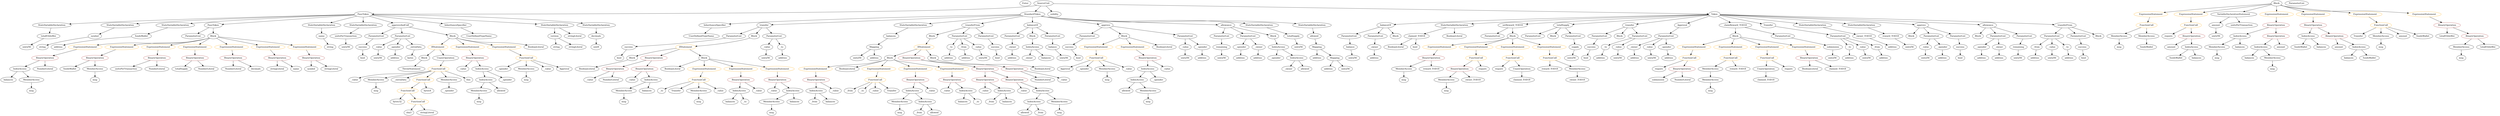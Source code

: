 strict digraph {
	graph [bb="0,0,13916,756"];
	node [label="\N"];
	Enter	[height=0.5,
		pos="5669.6,738",
		width=0.83628];
	Parameter__spender_3	[color=black,
		height=0.5,
		label=_spender,
		pos="6865.6,450",
		width=1.2521];
	ElementaryTypeName_address_18	[color=black,
		height=0.5,
		label=address,
		pos="6861.6,378",
		width=1.0996];
	Parameter__spender_3 -> ElementaryTypeName_address_18	[pos="e,6862.6,396.1 6864.6,431.7 6864.2,424.41 6863.7,415.73 6863.2,407.54"];
	VariableDeclaration__to	[color=black,
		height=0.5,
		label=_to,
		pos="10244,450",
		width=0.75];
	ElementaryTypeName_address_9	[color=black,
		height=0.5,
		label=address,
		pos="10241,378",
		width=1.0996];
	VariableDeclaration__to -> ElementaryTypeName_address_9	[pos="e,10241,396.1 10243,431.7 10243,424.41 10242,415.73 10242,407.54"];
	Parameter__value_5	[color=black,
		height=0.5,
		label=_value,
		pos="6549.6,450",
		width=0.96103];
	ElementaryTypeName_uint256_13	[color=black,
		height=0.5,
		label=uint256,
		pos="6549.6,378",
		width=1.0442];
	Parameter__value_5 -> ElementaryTypeName_uint256_13	[pos="e,6549.6,396.1 6549.6,431.7 6549.6,424.41 6549.6,415.73 6549.6,407.54"];
	ElementaryTypeName_uint256_4	[color=black,
		height=0.5,
		label=uint256,
		pos="10686,378",
		width=1.0442];
	IndexAccess_Unnamed_17	[color=black,
		height=0.5,
		label=IndexAccess,
		pos="12849,522",
		width=1.6402];
	Identifier_fundsWallet_2	[color=black,
		height=0.5,
		label=fundsWallet,
		pos="12825,450",
		width=1.5293];
	IndexAccess_Unnamed_17 -> Identifier_fundsWallet_2	[pos="e,12830,468.1 12843,503.7 12840,496.24 12837,487.32 12834,478.97"];
	Identifier_balances_9	[color=black,
		height=0.5,
		label=balances,
		pos="12941,450",
		width=1.1828];
	IndexAccess_Unnamed_17 -> Identifier_balances_9	[pos="e,12921,466.19 12870,504.76 12882,495.31 12898,483.27 12912,472.98"];
	ParameterList_Unnamed_5	[color=black,
		height=0.5,
		label=ParameterList,
		pos="8850.6,522",
		width=1.7095];
	Parameter_success	[color=black,
		height=0.5,
		label=success,
		pos="8804.6,450",
		width=1.1135];
	ParameterList_Unnamed_5 -> Parameter_success	[pos="e,8815.6,467.79 8839.4,504.05 8834.2,496.06 8827.8,486.33 8821.9,477.4"];
	Identifier_reward_TOD18	[color=black,
		height=0.5,
		label=reward_TOD18,
		pos="8578.6,306",
		width=1.9313];
	ParameterList_Unnamed_6	[color=black,
		height=0.5,
		label=ParameterList,
		pos="11425,522",
		width=1.7095];
	Parameter__from	[color=black,
		height=0.5,
		label=_from,
		pos="11338,450",
		width=0.93331];
	ParameterList_Unnamed_6 -> Parameter__from	[pos="e,11356,465.48 11404,504.76 11393,495.21 11377,483.01 11364,472.64"];
	Parameter__value_1	[color=black,
		height=0.5,
		label=_value,
		pos="11425,450",
		width=0.96103];
	ParameterList_Unnamed_6 -> Parameter__value_1	[pos="e,11425,468.1 11425,503.7 11425,496.41 11425,487.73 11425,479.54"];
	Parameter__to_1	[color=black,
		height=0.5,
		label=_to,
		pos="11509,450",
		width=0.75];
	ParameterList_Unnamed_6 -> Parameter__to_1	[pos="e,11492,464.56 11444,504.76 11456,494.95 11471,482.34 11484,471.8"];
	Identifier__owner_1	[color=black,
		height=0.5,
		label=_owner,
		pos="7135.6,306",
		width=1.0719];
	IndexAccess_Unnamed_19	[color=black,
		height=0.5,
		label=IndexAccess,
		pos="12479,522",
		width=1.6402];
	MemberAccess_Unnamed_15	[color=black,
		height=0.5,
		label=MemberAccess,
		pos="12349,450",
		width=1.9174];
	IndexAccess_Unnamed_19 -> MemberAccess_Unnamed_15	[pos="e,12378,466.64 12450,505.81 12432,495.95 12408,482.96 12388,472.1"];
	Identifier_balances_11	[color=black,
		height=0.5,
		label=balances,
		pos="12479,450",
		width=1.1828];
	IndexAccess_Unnamed_19 -> Identifier_balances_11	[pos="e,12479,468.1 12479,503.7 12479,496.41 12479,487.73 12479,479.54"];
	Identifier__spender_4	[color=black,
		height=0.5,
		label=_spender,
		pos="2790.6,306",
		width=1.2521];
	IndexAccess_Unnamed_20	[color=black,
		height=0.5,
		label=IndexAccess,
		pos="12599,450",
		width=1.6402];
	Identifier_balances_12	[color=black,
		height=0.5,
		label=balances,
		pos="12534,378",
		width=1.1828];
	IndexAccess_Unnamed_20 -> Identifier_balances_12	[pos="e,12548,394.99 12583,432.41 12575,423.74 12565,412.97 12556,403.38"];
	MemberAccess_Unnamed_16	[color=black,
		height=0.5,
		label=MemberAccess,
		pos="12664,378",
		width=1.9174];
	IndexAccess_Unnamed_20 -> MemberAccess_Unnamed_16	[pos="e,12648,395.96 12614,432.41 12622,423.99 12631,413.58 12640,404.2"];
	Identifier_claimed_TOD18_1	[color=black,
		height=0.5,
		label=claimed_TOD18,
		pos="9784.6,234",
		width=2.0145];
	ParameterList_Unnamed_20	[color=black,
		height=0.5,
		label=ParameterList,
		pos="5596.6,522",
		width=1.7095];
	Parameter__owner_2	[color=black,
		height=0.5,
		label=_owner,
		pos="5590.6,450",
		width=1.0719];
	ParameterList_Unnamed_20 -> Parameter__owner_2	[pos="e,5592,468.1 5595.1,503.7 5594.5,496.41 5593.7,487.73 5593,479.54"];
	UnaryOperation_Unnamed_1	[color=black,
		height=0.5,
		label=UnaryOperation,
		pos="9784.6,306",
		width=1.9452];
	UnaryOperation_Unnamed_1 -> Identifier_claimed_TOD18_1	[pos="e,9784.6,252.1 9784.6,287.7 9784.6,280.41 9784.6,271.73 9784.6,263.54"];
	BinaryOperation_Unnamed_16	[color=brown,
		height=0.5,
		label=BinaryOperation,
		pos="5046.6,234",
		width=1.9867];
	IndexAccess_Unnamed_8	[color=black,
		height=0.5,
		label=IndexAccess,
		pos="5026.6,162",
		width=1.6402];
	BinaryOperation_Unnamed_16 -> IndexAccess_Unnamed_8	[pos="e,5031.5,180.1 5041.6,215.7 5039.5,208.24 5037,199.32 5034.6,190.97"];
	Identifier__value_10	[color=black,
		height=0.5,
		label=_value,
		pos="5138.6,162",
		width=0.96103];
	BinaryOperation_Unnamed_16 -> Identifier__value_10	[pos="e,5119.7,177.34 5068.4,216.41 5081.1,206.75 5097.2,194.48 5110.8,184.14"];
	BinaryOperation_Unnamed_28	[color=brown,
		height=0.5,
		label=BinaryOperation,
		pos="12849,594",
		width=1.9867];
	BinaryOperation_Unnamed_28 -> IndexAccess_Unnamed_17	[pos="e,12849,540.1 12849,575.7 12849,568.41 12849,559.73 12849,551.54"];
	BinaryOperation_Unnamed_29	[color=brown,
		height=0.5,
		label=BinaryOperation,
		pos="12998,522",
		width=1.9867];
	BinaryOperation_Unnamed_28 -> BinaryOperation_Unnamed_29	[pos="e,12965,538.45 12881,577.64 12903,567.55 12931,554.25 12954,543.29"];
	FunctionDefinition_balanceOf	[color=black,
		height=0.5,
		label=balanceOf,
		pos="7680.6,594",
		width=1.3491];
	ParameterList_Unnamed_3	[color=black,
		height=0.5,
		label=ParameterList,
		pos="7483.6,522",
		width=1.7095];
	FunctionDefinition_balanceOf -> ParameterList_Unnamed_3	[pos="e,7521.5,536.49 7646.3,580.81 7614.7,569.59 7567.5,552.84 7532.1,540.25"];
	ParameterList_Unnamed_2	[color=black,
		height=0.5,
		label=ParameterList,
		pos="7624.6,522",
		width=1.7095];
	FunctionDefinition_balanceOf -> ParameterList_Unnamed_2	[pos="e,7638.1,539.96 7667.3,576.41 7660.7,568.16 7652.6,558.01 7645.2,548.78"];
	Block_Unnamed_1	[color=black,
		height=0.5,
		label=Block,
		pos="7736.6,522",
		width=0.90558];
	FunctionDefinition_balanceOf -> Block_Unnamed_1	[pos="e,7723.8,538.99 7693.9,576.41 7700.6,567.92 7709.1,557.41 7716.6,547.96"];
	ExpressionStatement_Unnamed_17	[color=orange,
		height=0.5,
		label=ExpressionStatement,
		pos="488.58,450",
		width=2.458];
	BinaryOperation_Unnamed_18	[color=brown,
		height=0.5,
		label=BinaryOperation,
		pos="248.58,378",
		width=1.9867];
	ExpressionStatement_Unnamed_17 -> BinaryOperation_Unnamed_18	[pos="e,294.01,392.25 439.43,434.67 400.37,423.27 345.69,407.32 304.86,395.42"];
	IndexAccess_Unnamed_10	[color=black,
		height=0.5,
		label=IndexAccess,
		pos="5706.6,450",
		width=1.6402];
	Identifier__owner	[color=black,
		height=0.5,
		label=_owner,
		pos="5684.6,378",
		width=1.0719];
	IndexAccess_Unnamed_10 -> Identifier__owner	[pos="e,5690,396.1 5701.1,431.7 5698.8,424.24 5696,415.32 5693.4,406.97"];
	Identifier_balances_6	[color=black,
		height=0.5,
		label=balances,
		pos="5783.6,378",
		width=1.1828];
	IndexAccess_Unnamed_10 -> Identifier_balances_6	[pos="e,5766.3,394.75 5724.8,432.41 5734.7,423.41 5747.1,412.15 5758,402.29"];
	MemberAccess_Unnamed_21	[color=black,
		height=0.5,
		label=MemberAccess,
		pos="2922.6,306",
		width=1.9174];
	Identifier_msg_18	[color=black,
		height=0.5,
		label=msg,
		pos="2922.6,234",
		width=0.75];
	MemberAccess_Unnamed_21 -> Identifier_msg_18	[pos="e,2922.6,252.1 2922.6,287.7 2922.6,280.41 2922.6,271.73 2922.6,263.54"];
	VariableDeclaration_fundsWallet	[color=black,
		height=0.5,
		label=fundsWallet,
		pos="784.58,522",
		width=1.5293];
	ElementaryTypeName_address_22	[color=black,
		height=0.5,
		label=address,
		pos="342.58,450",
		width=1.0996];
	VariableDeclaration_fundsWallet -> ElementaryTypeName_address_22	[pos="e,372.1,462.3 731.2,517.2 655.03,511.02 511.12,496.49 391.58,468 388.78,467.33 385.92,466.57 383.05,465.74"];
	ElementaryTypeName_string_1	[color=black,
		height=0.5,
		label=string,
		pos="253.58,450",
		width=0.864];
	StateVariableDeclaration_Unnamed	[color=black,
		height=0.5,
		label=StateVariableDeclaration,
		pos="8068.6,594",
		width=2.8184];
	VariableDeclaration_claimed_TOD18	[color=black,
		height=0.5,
		label=claimed_TOD18,
		pos="7859.6,522",
		width=2.0145];
	StateVariableDeclaration_Unnamed -> VariableDeclaration_claimed_TOD18	[pos="e,7901.7,537.1 8022.5,577.55 7989.9,566.65 7946.3,552.03 7912.3,540.67"];
	BooleanLiteral_Unnamed_1	[color=black,
		height=0.5,
		label=BooleanLiteral,
		pos="8068.6,522",
		width=1.7788];
	StateVariableDeclaration_Unnamed -> BooleanLiteral_Unnamed_1	[pos="e,8068.6,540.1 8068.6,575.7 8068.6,568.41 8068.6,559.73 8068.6,551.54"];
	InheritanceSpecifier_Unnamed	[color=black,
		height=0.5,
		label=InheritanceSpecifier,
		pos="3916.6,594",
		width=2.3333];
	UserDefinedTypeName_Unnamed	[color=black,
		height=0.5,
		label=UserDefinedTypeName,
		pos="3841.6,522",
		width=2.7214];
	InheritanceSpecifier_Unnamed -> UserDefinedTypeName_Unnamed	[pos="e,3859.8,540.03 3898.4,576.05 3889.3,567.52 3878,557.01 3867.9,547.61"];
	ElementaryTypeName_bool_6	[color=black,
		height=0.5,
		label=bool,
		pos="5964.6,378",
		width=0.76697];
	ElementaryTypeName_uint256_18	[color=black,
		height=0.5,
		label=uint256,
		pos="1883.6,450",
		width=1.0442];
	ElementaryTypeName_bool_7	[color=black,
		height=0.5,
		label=bool,
		pos="1979.6,378",
		width=0.76697];
	Parameter_balance	[color=black,
		height=0.5,
		label=balance,
		pos="7489.6,450",
		width=1.0719];
	ElementaryTypeName_uint256_1	[color=black,
		height=0.5,
		label=uint256,
		pos="7500.6,378",
		width=1.0442];
	Parameter_balance -> ElementaryTypeName_uint256_1	[pos="e,7497.9,396.1 7492.3,431.7 7493.5,424.32 7494.8,415.52 7496.1,407.25"];
	ElementaryTypeName_address_2	[color=black,
		height=0.5,
		label=address,
		pos="11330,378",
		width=1.0996];
	Parameter__from -> ElementaryTypeName_address_2	[pos="e,11332,396.1 11336,431.7 11335,424.41 11334,415.73 11333,407.54"];
	Identifier_balances_2	[color=black,
		height=0.5,
		label=balances,
		pos="3964.6,90",
		width=1.1828];
	ExpressionStatement_Unnamed_16	[color=orange,
		height=0.5,
		label=ExpressionStatement,
		pos="6066.6,450",
		width=2.458];
	FunctionCall_Unnamed_8	[color=orange,
		height=0.5,
		label=FunctionCall,
		pos="6068.6,378",
		width=1.6125];
	ExpressionStatement_Unnamed_16 -> FunctionCall_Unnamed_8	[pos="e,6068.1,396.1 6067.1,431.7 6067.3,424.41 6067.5,415.73 6067.8,407.54"];
	StateVariableDeclaration_Unnamed_11	[color=black,
		height=0.5,
		label=StateVariableDeclaration,
		pos="300.58,594",
		width=2.8184];
	VariableDeclaration_totalEthInWei	[color=black,
		height=0.5,
		label=totalEthInWei,
		pos="282.58,522",
		width=1.7095];
	StateVariableDeclaration_Unnamed_11 -> VariableDeclaration_totalEthInWei	[pos="e,286.98,540.1 296.13,575.7 294.24,568.32 291.97,559.52 289.85,551.25"];
	Identifier__value_16	[color=black,
		height=0.5,
		label=_value,
		pos="1939.6,234",
		width=0.96103];
	Identifier__value_14	[color=black,
		height=0.5,
		label=_value,
		pos="2556.6,306",
		width=0.96103];
	Identifier_msg_4	[color=black,
		height=0.5,
		label=msg,
		pos="4199.6,18",
		width=0.75];
	IfStatement_Unnamed_2	[color=orange,
		height=0.5,
		label=IfStatement,
		pos="2406.6,450",
		width=1.4739];
	Block_Unnamed_20	[color=black,
		height=0.5,
		label=Block,
		pos="2331.6,378",
		width=0.90558];
	IfStatement_Unnamed_2 -> Block_Unnamed_20	[pos="e,2347.6,393.95 2389.2,432.76 2379.3,423.52 2366.7,411.8 2355.9,401.67"];
	UnaryOperation_Unnamed_2	[color=black,
		height=0.5,
		label=UnaryOperation,
		pos="2452.6,378",
		width=1.9452];
	IfStatement_Unnamed_2 -> UnaryOperation_Unnamed_2	[pos="e,2441.5,395.79 2417.7,432.05 2423,424.06 2429.4,414.33 2435.2,405.4"];
	FunctionDefinition_transfer_1	[color=black,
		height=0.5,
		label=transfer,
		pos="4187.6,594",
		width=1.0719];
	ParameterList_Unnamed_17	[color=black,
		height=0.5,
		label=ParameterList,
		pos="4019.6,522",
		width=1.7095];
	FunctionDefinition_transfer_1 -> ParameterList_Unnamed_17	[pos="e,4053.9,537.3 4159.5,581.28 4133.5,570.46 4094.4,554.19 4064.2,541.59"];
	Block_Unnamed_8	[color=black,
		height=0.5,
		label=Block,
		pos="4131.6,522",
		width=0.90558];
	FunctionDefinition_transfer_1 -> Block_Unnamed_8	[pos="e,4144.1,538.67 4174.6,576.76 4167.6,568.07 4158.9,557.19 4151.2,547.49"];
	ParameterList_Unnamed_16	[color=black,
		height=0.5,
		label=ParameterList,
		pos="4243.6,522",
		width=1.7095];
	FunctionDefinition_transfer_1 -> ParameterList_Unnamed_16	[pos="e,4230.3,539.63 4200.6,576.76 4207.3,568.4 4215.6,558.02 4223.1,548.61"];
	BinaryOperation_Unnamed_15	[color=brown,
		height=0.5,
		label=BinaryOperation,
		pos="4509.6,234",
		width=1.9867];
	IndexAccess_Unnamed_7	[color=black,
		height=0.5,
		label=IndexAccess,
		pos="4455.6,162",
		width=1.6402];
	BinaryOperation_Unnamed_15 -> IndexAccess_Unnamed_7	[pos="e,4468.5,179.79 4496.5,216.05 4490.2,207.89 4482.5,197.91 4475.5,188.82"];
	Identifier__value_9	[color=black,
		height=0.5,
		label=_value,
		pos="4567.6,162",
		width=0.96103];
	BinaryOperation_Unnamed_15 -> Identifier__value_9	[pos="e,4554.5,178.83 4523.6,216.05 4530.7,207.47 4539.5,196.89 4547.3,187.44"];
	Identifier_amount_2	[color=black,
		height=0.5,
		label=amount,
		pos="12714,450",
		width=1.0581];
	ElementaryTypeName_address	[color=black,
		height=0.5,
		label=address,
		pos="7618.6,378",
		width=1.0996];
	ElementaryTypeName_address_10	[color=black,
		height=0.5,
		label=address,
		pos="9062.6,378",
		width=1.0996];
	MemberAccess_Unnamed_6	[color=black,
		height=0.5,
		label=MemberAccess,
		pos="4199.6,90",
		width=1.9174];
	MemberAccess_Unnamed_6 -> Identifier_msg_4	[pos="e,4199.6,36.104 4199.6,71.697 4199.6,64.407 4199.6,55.726 4199.6,47.536"];
	Identifier__from_2	[color=black,
		height=0.5,
		label=_from,
		pos="4434.6,90",
		width=0.93331];
	IndexAccess_Unnamed_7 -> Identifier__from_2	[pos="e,4439.7,108.1 4450.4,143.7 4448.2,136.24 4445.5,127.32 4443,118.97"];
	Identifier_balances_5	[color=black,
		height=0.5,
		label=balances,
		pos="4528.6,90",
		width=1.1828];
	IndexAccess_Unnamed_7 -> Identifier_balances_5	[pos="e,4511.9,106.99 4472.9,144.41 4482.1,135.57 4493.6,124.53 4503.8,114.79"];
	VariableDeclaration_owner_TOD18	[color=black,
		height=0.5,
		label=owner_TOD18,
		pos="10351,522",
		width=1.862];
	ElementaryTypeName_address_5	[color=black,
		height=0.5,
		label=address,
		pos="10501,450",
		width=1.0996];
	VariableDeclaration_owner_TOD18 -> ElementaryTypeName_address_5	[pos="e,10474,463.59 10383,505.81 10407,494.81 10439,479.92 10463,468.44"];
	Identifier__to_1	[color=black,
		height=0.5,
		label=_to,
		pos="3558.6,162",
		width=0.75];
	BinaryOperation_Unnamed_6	[color=brown,
		height=0.5,
		label=BinaryOperation,
		pos="3424.6,306",
		width=1.9867];
	Identifier__value_1	[color=black,
		height=0.5,
		label=_value,
		pos="3260.6,234",
		width=0.96103];
	BinaryOperation_Unnamed_6 -> Identifier__value_1	[pos="e,3286.8,246.2 3389.4,289.98 3362.2,278.39 3324.7,262.39 3297.2,250.64"];
	NumberLiteral_Unnamed_1	[color=black,
		height=0.5,
		label=NumberLiteral,
		pos="3376.6,234",
		width=1.765];
	BinaryOperation_Unnamed_6 -> NumberLiteral_Unnamed_1	[pos="e,3388.1,251.79 3413,288.05 3407.4,279.97 3400.7,270.12 3394.5,261.11"];
	BooleanLiteral_Unnamed_3	[color=black,
		height=0.5,
		label=BooleanLiteral,
		pos="3739.6,306",
		width=1.7788];
	Parameter__value_3	[color=black,
		height=0.5,
		label=_value,
		pos="4199.6,450",
		width=0.96103];
	ElementaryTypeName_uint256_10	[color=black,
		height=0.5,
		label=uint256,
		pos="4195.6,378",
		width=1.0442];
	Parameter__value_3 -> ElementaryTypeName_uint256_10	[pos="e,4196.6,396.1 4198.6,431.7 4198.2,424.41 4197.7,415.73 4197.2,407.54"];
	Identifier_msg_17	[color=black,
		height=0.5,
		label=msg,
		pos="2646.6,90",
		width=0.75];
	ExpressionStatement_Unnamed_23	[color=orange,
		height=0.5,
		label=ExpressionStatement,
		pos="683.58,450",
		width=2.458];
	BinaryOperation_Unnamed_24	[color=brown,
		height=0.5,
		label=BinaryOperation,
		pos="527.58,378",
		width=1.9867];
	ExpressionStatement_Unnamed_23 -> BinaryOperation_Unnamed_24	[pos="e,561.5,394.22 648.18,433.12 625.55,422.96 596.02,409.71 571.84,398.86"];
	Identifier_totalSupply	[color=black,
		height=0.5,
		label=totalSupply,
		pos="1000.6,306",
		width=1.4739];
	StateVariableDeclaration_Unnamed_3	[color=black,
		height=0.5,
		label=StateVariableDeclaration,
		pos="5003.6,594",
		width=2.8184];
	VariableDeclaration_balances	[color=black,
		height=0.5,
		label=balances,
		pos="4897.6,522",
		width=1.1828];
	StateVariableDeclaration_Unnamed_3 -> VariableDeclaration_balances	[pos="e,4919.9,537.73 4978.2,576.23 4963.5,566.52 4944.8,554.21 4929.2,543.87"];
	Parameter_success_4	[color=black,
		height=0.5,
		label=success,
		pos="5493.6,450",
		width=1.1135];
	ElementaryTypeName_bool_5	[color=black,
		height=0.5,
		label=bool,
		pos="5503.6,378",
		width=0.76697];
	Parameter_success_4 -> ElementaryTypeName_bool_5	[pos="e,5501.1,396.1 5496.1,431.7 5497.1,424.32 5498.4,415.52 5499.5,407.25"];
	stringLiteral_Unnamed_2	[color=black,
		height=0.5,
		label=stringLiteral,
		pos="1520.6,306",
		width=1.5016];
	ThrowStatement_Unnamed	[color=black,
		height=0.5,
		label=ThrowStatement,
		pos="2238.6,306",
		width=2.0006];
	Block_Unnamed_20 -> ThrowStatement_Unnamed	[pos="e,2260.6,323.61 2312.8,362.83 2300.4,353.53 2283.9,341.13 2269.6,330.38"];
	IndexAccess_Unnamed_15	[color=black,
		height=0.5,
		label=IndexAccess,
		pos="107.58,306",
		width=1.6402];
	Identifier_balances_7	[color=black,
		height=0.5,
		label=balances,
		pos="42.581,234",
		width=1.1828];
	IndexAccess_Unnamed_15 -> Identifier_balances_7	[pos="e,57.427,250.99 92.177,288.41 84.129,279.74 74.126,268.97 65.215,259.38"];
	MemberAccess_Unnamed_12	[color=black,
		height=0.5,
		label=MemberAccess,
		pos="172.58,234",
		width=1.9174];
	IndexAccess_Unnamed_15 -> MemberAccess_Unnamed_12	[pos="e,156.84,251.96 122.99,288.41 130.8,279.99 140.47,269.58 149.18,260.2"];
	MemberAccess_Unnamed_19	[color=black,
		height=0.5,
		label=MemberAccess,
		pos="11798,522",
		width=1.9174];
	Identifier_msg_16	[color=black,
		height=0.5,
		label=msg,
		pos="11798,450",
		width=0.75];
	MemberAccess_Unnamed_19 -> Identifier_msg_16	[pos="e,11798,468.1 11798,503.7 11798,496.41 11798,487.73 11798,479.54"];
	Identifier_msg_11	[color=black,
		height=0.5,
		label=msg,
		pos="527.58,234",
		width=0.75];
	ElementaryTypeName_bytes32	[color=black,
		height=0.5,
		label=bytes32,
		pos="2181.6,90",
		width=1.0996];
	MemberAccess_Unnamed_14	[color=black,
		height=0.5,
		label=MemberAccess,
		pos="13706,450",
		width=1.9174];
	Identifier_msg_12	[color=black,
		height=0.5,
		label=msg,
		pos="13706,378",
		width=0.75];
	MemberAccess_Unnamed_14 -> Identifier_msg_12	[pos="e,13706,396.1 13706,431.7 13706,424.41 13706,415.73 13706,407.54"];
	ExpressionStatement_Unnamed_29	[color=orange,
		height=0.5,
		label=ExpressionStatement,
		pos="11981,666",
		width=2.458];
	FunctionCall_Unnamed_11	[color=orange,
		height=0.5,
		label=FunctionCall,
		pos="11954,594",
		width=1.6125];
	ExpressionStatement_Unnamed_29 -> FunctionCall_Unnamed_11	[pos="e,11960,612.1 11974,647.7 11971,640.15 11968,631.12 11964,622.68"];
	ExpressionStatement_Unnamed_22	[color=orange,
		height=0.5,
		label=ExpressionStatement,
		pos="878.58,450",
		width=2.458];
	BinaryOperation_Unnamed_23	[color=brown,
		height=0.5,
		label=BinaryOperation,
		pos="865.58,378",
		width=1.9867];
	ExpressionStatement_Unnamed_22 -> BinaryOperation_Unnamed_23	[pos="e,868.76,396.1 875.37,431.7 874,424.32 872.36,415.52 870.83,407.25"];
	FunctionDefinition_setReward_TOD18	[color=black,
		height=0.5,
		label=setReward_TOD18,
		pos="8373.6,594",
		width=2.3194];
	ParameterList_Unnamed_10	[color=black,
		height=0.5,
		label=ParameterList,
		pos="8261.6,522",
		width=1.7095];
	FunctionDefinition_setReward_TOD18 -> ParameterList_Unnamed_10	[pos="e,8286.9,538.83 8347.3,576.59 8332.1,567.06 8312.7,554.95 8296.2,544.65"];
	Block_Unnamed_5	[color=black,
		height=0.5,
		label=Block,
		pos="8373.6,522",
		width=0.90558];
	FunctionDefinition_setReward_TOD18 -> Block_Unnamed_5	[pos="e,8373.6,540.1 8373.6,575.7 8373.6,568.41 8373.6,559.73 8373.6,551.54"];
	BinaryOperation_Unnamed_17	[color=brown,
		height=0.5,
		label=BinaryOperation,
		pos="6344.6,378",
		width=1.9867];
	IndexAccess_Unnamed_11	[color=black,
		height=0.5,
		label=IndexAccess,
		pos="6344.6,306",
		width=1.6402];
	BinaryOperation_Unnamed_17 -> IndexAccess_Unnamed_11	[pos="e,6344.6,324.1 6344.6,359.7 6344.6,352.41 6344.6,343.73 6344.6,335.54"];
	Identifier__value_12	[color=black,
		height=0.5,
		label=_value,
		pos="6456.6,306",
		width=0.96103];
	BinaryOperation_Unnamed_17 -> Identifier__value_12	[pos="e,6435.3,320.33 6370.6,360.76 6387,350.5 6408.3,337.18 6425.6,326.37"];
	Identifier__value_5	[color=black,
		height=0.5,
		label=_value,
		pos="5449.6,162",
		width=0.96103];
	Parameter_success_6	[color=black,
		height=0.5,
		label=success,
		pos="1979.6,450",
		width=1.1135];
	Parameter_success_6 -> ElementaryTypeName_bool_7	[pos="e,1979.6,396.1 1979.6,431.7 1979.6,424.41 1979.6,415.73 1979.6,407.54"];
	Identifier_Approval	[color=black,
		height=0.5,
		label=Approval,
		pos="5869.6,306",
		width=1.266];
	Identifier_amount	[color=black,
		height=0.5,
		label=amount,
		pos="12088,450",
		width=1.0581];
	Identifier_totalEthInWei_1	[color=black,
		height=0.5,
		label=totalEthInWei,
		pos="13855,450",
		width=1.7095];
	Identifier__value_8	[color=black,
		height=0.5,
		label=_value,
		pos="5225.6,162",
		width=0.96103];
	ElementaryTypeName_address_4	[color=black,
		height=0.5,
		label=address,
		pos="10784,378",
		width=1.0996];
	Block_Unnamed_7	[color=black,
		height=0.5,
		label=Block,
		pos="10991,522",
		width=0.90558];
	ElementaryTypeName_address_3	[color=black,
		height=0.5,
		label=address,
		pos="11520,378",
		width=1.0996];
	ElementaryTypeName_address_23	[color=black,
		height=0.5,
		label=address,
		pos="2162.6,378",
		width=1.0996];
	Identifier__from	[color=black,
		height=0.5,
		label=_from,
		pos="5521.6,90",
		width=0.93331];
	MemberAccess_Unnamed_18	[color=black,
		height=0.5,
		label=MemberAccess,
		pos="11954,522",
		width=1.9174];
	Identifier_fundsWallet_5	[color=black,
		height=0.5,
		label=fundsWallet,
		pos="11954,450",
		width=1.5293];
	MemberAccess_Unnamed_18 -> Identifier_fundsWallet_5	[pos="e,11954,468.1 11954,503.7 11954,496.41 11954,487.73 11954,479.54"];
	FunctionCall_Unnamed_8 -> Identifier_Approval	[pos="e,5902.9,318.71 6031.2,363.83 5997.7,352.06 5948.6,334.8 5913.3,322.39"];
	Identifier__spender_1	[color=black,
		height=0.5,
		label=_spender,
		pos="5978.6,306",
		width=1.2521];
	FunctionCall_Unnamed_8 -> Identifier__spender_1	[pos="e,5998.4,322.43 6047.7,360.76 6035.8,351.47 6020.6,339.67 6007.5,329.49"];
	MemberAccess_Unnamed_11	[color=black,
		height=0.5,
		label=MemberAccess,
		pos="6110.6,306",
		width=1.9174];
	FunctionCall_Unnamed_8 -> MemberAccess_Unnamed_11	[pos="e,6100.2,324.28 6078.7,360.05 6083.4,352.26 6089.1,342.82 6094.3,334.08"];
	Identifier__value_13	[color=black,
		height=0.5,
		label=_value,
		pos="6232.6,306",
		width=0.96103];
	FunctionCall_Unnamed_8 -> Identifier__value_13	[pos="e,6206.5,318.15 6101.8,362.83 6129.2,351.14 6168,334.58 6196.2,322.53"];
	Identifier_balances_10	[color=black,
		height=0.5,
		label=balances,
		pos="13097,378",
		width=1.1828];
	Identifier_msg_13	[color=black,
		height=0.5,
		label=msg,
		pos="12349,378",
		width=0.75];
	MemberAccess_Unnamed_15 -> Identifier_msg_13	[pos="e,12349,396.1 12349,431.7 12349,424.41 12349,415.73 12349,407.54"];
	ElementaryTypeName_uint256_11	[color=black,
		height=0.5,
		label=uint256,
		pos="5420.6,378",
		width=1.0442];
	Identifier_msg_19	[color=black,
		height=0.5,
		label=msg,
		pos="2061.6,162",
		width=0.75];
	Identifier_allowed_2	[color=black,
		height=0.5,
		label=allowed,
		pos="6220.6,162",
		width=1.0858];
	ExpressionStatement_Unnamed_25	[color=orange,
		height=0.5,
		label=ExpressionStatement,
		pos="12202,666",
		width=2.458];
	FunctionCall_Unnamed_9	[color=orange,
		height=0.5,
		label=FunctionCall,
		pos="12202,594",
		width=1.6125];
	ExpressionStatement_Unnamed_25 -> FunctionCall_Unnamed_9	[pos="e,12202,612.1 12202,647.7 12202,640.41 12202,631.73 12202,623.54"];
	FunctionCall_Unnamed_12	[color=orange,
		height=0.5,
		label=FunctionCall,
		pos="2922.6,378",
		width=1.6125];
	FunctionCall_Unnamed_12 -> Identifier__spender_4	[pos="e,2817.1,321.04 2894.3,361.98 2874.6,351.56 2848.2,337.57 2827,326.32"];
	FunctionCall_Unnamed_12 -> MemberAccess_Unnamed_21	[pos="e,2922.6,324.1 2922.6,359.7 2922.6,352.41 2922.6,343.73 2922.6,335.54"];
	Identifier__value_15	[color=black,
		height=0.5,
		label=_value,
		pos="3044.6,306",
		width=0.96103];
	FunctionCall_Unnamed_12 -> Identifier__value_15	[pos="e,3022,319.98 2949.4,361.64 2967.9,351.01 2992.6,336.82 3012.2,325.56"];
	Identifier_Approval_1	[color=black,
		height=0.5,
		label=Approval,
		pos="3142.6,306",
		width=1.266];
	FunctionCall_Unnamed_12 -> Identifier_Approval_1	[pos="e,3108,318 2962.2,364.4 3000.2,352.32 3057.5,334.07 3097.3,321.41"];
	BooleanLiteral_Unnamed_4	[color=black,
		height=0.5,
		label=BooleanLiteral,
		pos="3270.6,306",
		width=1.7788];
	Identifier_msg_10	[color=black,
		height=0.5,
		label=msg,
		pos="172.58,162",
		width=0.75];
	FunctionCall_Unnamed_10	[color=orange,
		height=0.5,
		label=FunctionCall,
		pos="13259,594",
		width=1.6125];
	Identifier_Transfer_2	[color=black,
		height=0.5,
		label=Transfer,
		pos="13130,522",
		width=1.1689];
	FunctionCall_Unnamed_10 -> Identifier_Transfer_2	[pos="e,13155,536.74 13231,577.81 13211,567.35 13186,553.38 13165,542.16"];
	MemberAccess_Unnamed_17	[color=black,
		height=0.5,
		label=MemberAccess,
		pos="13259,522",
		width=1.9174];
	FunctionCall_Unnamed_10 -> MemberAccess_Unnamed_17	[pos="e,13259,540.1 13259,575.7 13259,568.41 13259,559.73 13259,551.54"];
	Identifier_amount_3	[color=black,
		height=0.5,
		label=amount,
		pos="13384,522",
		width=1.0581];
	FunctionCall_Unnamed_10 -> Identifier_amount_3	[pos="e,13360,536.27 13286,577.81 13305,567.26 13330,553.14 13350,541.87"];
	Identifier_fundsWallet_4	[color=black,
		height=0.5,
		label=fundsWallet,
		pos="13495,522",
		width=1.5293];
	FunctionCall_Unnamed_10 -> Identifier_fundsWallet_4	[pos="e,13455,534.85 13299,580.89 13339,569.01 13401,550.87 13444,538.06"];
	Parameter_submission	[color=black,
		height=0.5,
		label=submission,
		pos="10146,450",
		width=1.46];
	ElementaryTypeName_uint256_6	[color=black,
		height=0.5,
		label=uint256,
		pos="10146,378",
		width=1.0442];
	Parameter_submission -> ElementaryTypeName_uint256_6	[pos="e,10146,396.1 10146,431.7 10146,424.41 10146,415.73 10146,407.54"];
	Identifier_Transfer	[color=black,
		height=0.5,
		label=Transfer,
		pos="3645.6,162",
		width=1.1689];
	MemberAccess_Unnamed_23	[color=black,
		height=0.5,
		label=MemberAccess,
		pos="2061.6,234",
		width=1.9174];
	MemberAccess_Unnamed_23 -> Identifier_msg_19	[pos="e,2061.6,180.1 2061.6,215.7 2061.6,208.41 2061.6,199.73 2061.6,191.54"];
	BinaryOperation_Unnamed	[color=brown,
		height=0.5,
		label=BinaryOperation,
		pos="8080.6,306",
		width=1.9867];
	MemberAccess_Unnamed	[color=black,
		height=0.5,
		label=MemberAccess,
		pos="8003.6,234",
		width=1.9174];
	BinaryOperation_Unnamed -> MemberAccess_Unnamed	[pos="e,8022,251.71 8062.3,288.41 8052.8,279.76 8041,269 8030.4,259.42"];
	Identifier_owner_TOD18	[color=black,
		height=0.5,
		label=owner_TOD18,
		pos="8157.6,234",
		width=1.862];
	BinaryOperation_Unnamed -> Identifier_owner_TOD18	[pos="e,8139.2,251.71 8098.8,288.41 8108.3,279.76 8120.2,269 8130.7,259.42"];
	ElementaryTypeName_address_15	[color=black,
		height=0.5,
		label=address,
		pos="5588.6,378",
		width=1.0996];
	Parameter__owner_2 -> ElementaryTypeName_address_15	[pos="e,5589.1,396.1 5590.1,431.7 5589.9,424.41 5589.6,415.73 5589.4,407.54"];
	BooleanLiteral_Unnamed_2	[color=black,
		height=0.5,
		label=BooleanLiteral,
		pos="10027,306",
		width=1.7788];
	Identifier__to	[color=black,
		height=0.5,
		label=_to,
		pos="4052.6,90",
		width=0.75];
	ElementaryTypeName_uint256_20	[color=black,
		height=0.5,
		label=uint256,
		pos="12333,522",
		width=1.0442];
	Block_Unnamed_11	[color=black,
		height=0.5,
		label=Block,
		pos="5110.6,522",
		width=0.90558];
	IfStatement_Unnamed_1	[color=orange,
		height=0.5,
		label=IfStatement,
		pos="5077.6,450",
		width=1.4739];
	Block_Unnamed_11 -> IfStatement_Unnamed_1	[pos="e,5085.7,468.28 5102.6,504.05 5099,496.43 5094.7,487.23 5090.6,478.65"];
	FunctionDefinition_transferFrom_1	[color=black,
		height=0.5,
		label=transferFrom,
		pos="5384.6,594",
		width=1.6402];
	FunctionDefinition_transferFrom_1 -> Block_Unnamed_11	[pos="e,5139.7,530.43 5340.3,581.68 5287.8,568.29 5201.4,546.19 5150.8,533.28"];
	ParameterList_Unnamed_18	[color=black,
		height=0.5,
		label=ParameterList,
		pos="5314.6,522",
		width=1.7095];
	FunctionDefinition_transferFrom_1 -> ParameterList_Unnamed_18	[pos="e,5331.1,539.47 5368,576.41 5359.4,567.78 5348.6,557.06 5339.1,547.5"];
	ParameterList_Unnamed_19	[color=black,
		height=0.5,
		label=ParameterList,
		pos="5455.6,522",
		width=1.7095];
	FunctionDefinition_transferFrom_1 -> ParameterList_Unnamed_19	[pos="e,5438.9,539.47 5401.4,576.41 5410.2,567.78 5421,557.06 5430.7,547.5"];
	Identifier_sha3	[color=black,
		height=0.5,
		label=sha3,
		pos="2247.6,18",
		width=0.76697];
	Identifier_require_4	[color=black,
		height=0.5,
		label=require,
		pos="12077,522",
		width=1.0026];
	ExpressionStatement_Unnamed_18	[color=orange,
		height=0.5,
		label=ExpressionStatement,
		pos="1073.6,450",
		width=2.458];
	BinaryOperation_Unnamed_19	[color=brown,
		height=0.5,
		label=BinaryOperation,
		pos="1073.6,378",
		width=1.9867];
	ExpressionStatement_Unnamed_18 -> BinaryOperation_Unnamed_19	[pos="e,1073.6,396.1 1073.6,431.7 1073.6,424.41 1073.6,415.73 1073.6,407.54"];
	Identifier__spender_5	[color=black,
		height=0.5,
		label=_spender,
		pos="2471.6,162",
		width=1.2521];
	MemberAccess_Unnamed_4	[color=black,
		height=0.5,
		label=MemberAccess,
		pos="9469.6,234",
		width=1.9174];
	Identifier_msg_2	[color=black,
		height=0.5,
		label=msg,
		pos="9469.6,162",
		width=0.75];
	MemberAccess_Unnamed_4 -> Identifier_msg_2	[pos="e,9469.6,180.1 9469.6,215.7 9469.6,208.41 9469.6,199.73 9469.6,191.54"];
	Parameter__to_3	[color=black,
		height=0.5,
		label=_to,
		pos="5235.6,450",
		width=0.75];
	ParameterList_Unnamed_18 -> Parameter__to_3	[pos="e,5251.2,464.88 5295.9,504.41 5285,494.81 5271.3,482.63 5259.6,472.32"];
	Parameter__from_1	[color=black,
		height=0.5,
		label=_from,
		pos="5314.6,450",
		width=0.93331];
	ParameterList_Unnamed_18 -> Parameter__from_1	[pos="e,5314.6,468.1 5314.6,503.7 5314.6,496.41 5314.6,487.73 5314.6,479.54"];
	Parameter__value_4	[color=black,
		height=0.5,
		label=_value,
		pos="5400.6,450",
		width=0.96103];
	ParameterList_Unnamed_18 -> Parameter__value_4	[pos="e,5382.5,465.72 5334.5,504.76 5346.2,495.27 5361.1,483.17 5373.7,472.85"];
	MemberAccess_Unnamed_20	[color=black,
		height=0.5,
		label=MemberAccess,
		pos="2646.6,162",
		width=1.9174];
	MemberAccess_Unnamed_20 -> Identifier_msg_17	[pos="e,2646.6,108.1 2646.6,143.7 2646.6,136.41 2646.6,127.73 2646.6,119.54"];
	BinaryOperation_Unnamed_18 -> IndexAccess_Unnamed_15	[pos="e,137.34,321.77 217.29,361.46 196.7,351.24 169.56,337.77 147.43,326.78"];
	NumberLiteral_Unnamed_3	[color=black,
		height=0.5,
		label=NumberLiteral,
		pos="248.58,306",
		width=1.765];
	BinaryOperation_Unnamed_18 -> NumberLiteral_Unnamed_3	[pos="e,248.58,324.1 248.58,359.7 248.58,352.41 248.58,343.73 248.58,335.54"];
	ElementaryTypeName_string_2	[color=black,
		height=0.5,
		label=string,
		pos="3045.6,450",
		width=0.864];
	ExpressionStatement_Unnamed_10	[color=orange,
		height=0.5,
		label=ExpressionStatement,
		pos="3910.6,306",
		width=2.458];
	FunctionCall_Unnamed_6	[color=orange,
		height=0.5,
		label=FunctionCall,
		pos="3774.6,234",
		width=1.6125];
	ExpressionStatement_Unnamed_10 -> FunctionCall_Unnamed_6	[pos="e,3803.6,249.95 3879,288.76 3859.6,278.74 3834.4,265.81 3813.7,255.14"];
	Identifier_msg_6	[color=black,
		height=0.5,
		label=msg,
		pos="5926.6,18",
		width=0.75];
	Identifier__from_4	[color=black,
		height=0.5,
		label=_from,
		pos="4653.6,162",
		width=0.93331];
	Identifier_claimed_TOD18_2	[color=black,
		height=0.5,
		label=claimed_TOD18,
		pos="10182,306",
		width=2.0145];
	ParameterList_Unnamed_29	[color=black,
		height=0.5,
		label=ParameterList,
		pos="2047.6,522",
		width=1.7095];
	ParameterList_Unnamed_29 -> Parameter_success_6	[pos="e,1995.1,466.99 2031.5,504.41 2023,495.66 2012.4,484.75 2003,475.08"];
	Block_Unnamed_14	[color=black,
		height=0.5,
		label=Block,
		pos="5708.6,522",
		width=0.90558];
	Block_Unnamed_14 -> IndexAccess_Unnamed_10	[pos="e,5707.1,468.1 5708.1,503.7 5707.9,496.41 5707.6,487.73 5707.4,479.54"];
	IndexAccess_Unnamed_6	[color=black,
		height=0.5,
		label=IndexAccess,
		pos="5337.6,162",
		width=1.6402];
	Identifier_balances_4	[color=black,
		height=0.5,
		label=balances,
		pos="5282.6,90",
		width=1.1828];
	IndexAccess_Unnamed_6 -> Identifier_balances_4	[pos="e,5295.4,107.31 5324.3,144.05 5317.7,135.68 5309.6,125.4 5302.3,116.13"];
	Identifier__to_2	[color=black,
		height=0.5,
		label=_to,
		pos="5370.6,90",
		width=0.75];
	IndexAccess_Unnamed_6 -> Identifier__to_2	[pos="e,5362.7,107.62 5345.7,143.7 5349.4,135.95 5353.8,126.64 5357.8,118.02"];
	ElementaryTypeName_address_21	[color=black,
		height=0.5,
		label=address,
		pos="7365.6,306",
		width=1.0996];
	ElementaryTypeName_bytes	[color=black,
		height=0.5,
		label=bytes,
		pos="2250.6,378",
		width=0.85014];
	ElementaryTypeName_uint256_19	[color=black,
		height=0.5,
		label=uint256,
		pos="166.58,450",
		width=1.0442];
	VariableDeclaration_totalEthInWei -> ElementaryTypeName_uint256_19	[pos="e,189.39,464.76 256.55,505.29 239.61,495.07 217.37,481.65 199.25,470.71"];
	IndexAccess_Unnamed_21	[color=black,
		height=0.5,
		label=IndexAccess,
		pos="2668.6,306",
		width=1.6402];
	IndexAccess_Unnamed_22	[color=black,
		height=0.5,
		label=IndexAccess,
		pos="2689.6,234",
		width=1.6402];
	IndexAccess_Unnamed_21 -> IndexAccess_Unnamed_22	[pos="e,2684.4,252.1 2673.8,287.7 2676,280.24 2678.7,271.32 2681.2,262.97"];
	Identifier__spender_3	[color=black,
		height=0.5,
		label=_spender,
		pos="2811.6,234",
		width=1.2521];
	IndexAccess_Unnamed_21 -> Identifier__spender_3	[pos="e,2783.7,248.64 2698.9,290.15 2720.7,279.51 2750.1,265.08 2773.5,253.65"];
	ExpressionStatement_Unnamed_15	[color=orange,
		height=0.5,
		label=ExpressionStatement,
		pos="6261.6,450",
		width=2.458];
	ExpressionStatement_Unnamed_15 -> BinaryOperation_Unnamed_17	[pos="e,6325,395.55 6281.7,432.05 6292,423.31 6304.9,412.49 6316.2,402.9"];
	ExpressionStatement_Unnamed_3	[color=orange,
		height=0.5,
		label=ExpressionStatement,
		pos="7983.6,450",
		width=2.458];
	BinaryOperation_Unnamed_1	[color=brown,
		height=0.5,
		label=BinaryOperation,
		pos="7921.6,378",
		width=1.9867];
	ExpressionStatement_Unnamed_3 -> BinaryOperation_Unnamed_1	[pos="e,7936.5,395.79 7968.6,432.05 7961.2,423.71 7952.1,413.49 7943.9,404.25"];
	ExpressionStatement_Unnamed_5	[color=orange,
		height=0.5,
		label=ExpressionStatement,
		pos="9401.6,450",
		width=2.458];
	FunctionCall_Unnamed_4	[color=orange,
		height=0.5,
		label=FunctionCall,
		pos="9368.6,378",
		width=1.6125];
	ExpressionStatement_Unnamed_5 -> FunctionCall_Unnamed_4	[pos="e,9376.6,396.1 9393.4,431.7 9389.8,424.07 9385.5,414.92 9381.5,406.4"];
	ExpressionStatement_Unnamed_6	[color=orange,
		height=0.5,
		label=ExpressionStatement,
		pos="9596.6,450",
		width=2.458];
	FunctionCall_Unnamed_5	[color=orange,
		height=0.5,
		label=FunctionCall,
		pos="9596.6,378",
		width=1.6125];
	ExpressionStatement_Unnamed_6 -> FunctionCall_Unnamed_5	[pos="e,9596.6,396.1 9596.6,431.7 9596.6,424.41 9596.6,415.73 9596.6,407.54"];
	MemberAccess_Unnamed_2	[color=black,
		height=0.5,
		label=MemberAccess,
		pos="7764.6,306",
		width=1.9174];
	Identifier_msg_1	[color=black,
		height=0.5,
		label=msg,
		pos="7764.6,234",
		width=0.75];
	MemberAccess_Unnamed_2 -> Identifier_msg_1	[pos="e,7764.6,252.1 7764.6,287.7 7764.6,280.41 7764.6,271.73 7764.6,263.54"];
	ElementaryTypeName_uint256_9	[color=black,
		height=0.5,
		label=uint256,
		pos="9157.6,378",
		width=1.0442];
	Parameter_success_3	[color=black,
		height=0.5,
		label=success,
		pos="3499.6,450",
		width=1.1135];
	ParameterList_Unnamed_17 -> Parameter_success_3	[pos="e,3539.1,454.1 3974.7,509.41 3966.1,507.42 3957.1,505.51 3948.6,504 3805.4,478.49 3634.2,462.14 3550.6,455.05"];
	ContractDefinition_PassToken	[color=black,
		height=0.5,
		label=PassToken,
		pos="1971.6,666",
		width=1.4462];
	ContractDefinition_PassToken -> StateVariableDeclaration_Unnamed_11	[pos="e,393.03,601.76 1919.6,663.59 1734.3,658.44 1089.3,639.55 557.58,612 507.15,609.39 451.19,605.77 404.41,602.55"];
	StateVariableDeclaration_Unnamed_8	[color=black,
		height=0.5,
		label=StateVariableDeclaration,
		pos="667.58,594",
		width=2.8184];
	ContractDefinition_PassToken -> StateVariableDeclaration_Unnamed_8	[pos="e,753.64,603.76 1919.6,663.37 1760,658.19 1262.8,640.71 851.58,612 823.45,610.04 792.95,607.42 765.02,604.82"];
	StateVariableDeclaration_Unnamed_12	[color=black,
		height=0.5,
		label=StateVariableDeclaration,
		pos="961.58,594",
		width=2.8184];
	ContractDefinition_PassToken -> StateVariableDeclaration_Unnamed_12	[pos="e,1042.9,605.13 1920,662.78 1786.1,656.82 1416.5,639.04 1109.6,612 1091.7,610.42 1072.5,608.44 1054.2,606.4"];
	FunctionDefinition_PassToken	[color=black,
		height=0.5,
		label=PassToken,
		pos="1170.6,594",
		width=1.4462];
	ContractDefinition_PassToken -> FunctionDefinition_PassToken	[pos="e,1220.7,599.38 1921.5,660.62 1781.3,648.37 1385.3,613.76 1232.1,600.38"];
	StateVariableDeclaration_Unnamed_6	[color=black,
		height=0.5,
		label=StateVariableDeclaration,
		pos="1750.6,594",
		width=2.8184];
	ContractDefinition_PassToken -> StateVariableDeclaration_Unnamed_6	[pos="e,1798.7,610.24 1934.1,653.13 1900,642.32 1849.1,626.2 1809.5,613.67"];
	StateVariableDeclaration_Unnamed_10	[color=black,
		height=0.5,
		label=StateVariableDeclaration,
		pos="1971.6,594",
		width=2.8184];
	ContractDefinition_PassToken -> StateVariableDeclaration_Unnamed_10	[pos="e,1971.6,612.1 1971.6,647.7 1971.6,640.41 1971.6,631.73 1971.6,623.54"];
	FunctionDefinition_approveAndCall	[color=black,
		height=0.5,
		label=approveAndCall,
		pos="2175.6,594",
		width=1.9867];
	ContractDefinition_PassToken -> FunctionDefinition_approveAndCall	[pos="e,2134.3,609.16 2007.6,652.65 2039.7,641.62 2087.2,625.34 2123.5,612.89"];
	InheritanceSpecifier_Unnamed_1	[color=black,
		height=0.5,
		label=InheritanceSpecifier,
		pos="2532.6,594",
		width=2.3333];
	ContractDefinition_PassToken -> InheritanceSpecifier_Unnamed_1	[pos="e,2461.7,603.85 2019.9,658.97 2115.9,646.99 2331.8,620.06 2450.5,605.24"];
	StateVariableDeclaration_Unnamed_9	[color=black,
		height=0.5,
		label=StateVariableDeclaration,
		pos="3034.6,594",
		width=2.8184];
	ContractDefinition_PassToken -> StateVariableDeclaration_Unnamed_9	[pos="e,2940.8,601.18 2022.5,661.65 2186.8,650.83 2705,616.7 2929.4,601.93"];
	StateVariableDeclaration_Unnamed_7	[color=black,
		height=0.5,
		label=StateVariableDeclaration,
		pos="3257.6,594",
		width=2.8184];
	ContractDefinition_PassToken -> StateVariableDeclaration_Unnamed_7	[pos="e,3185.4,607.01 2023.7,664.58 2188.6,662.83 2712.9,654.11 3144.6,612 3154.2,611.06 3164.2,609.87 3174.2,608.54"];
	FunctionCall_Unnamed_6 -> Identifier__to_1	[pos="e,3579.7,173.62 3730.3,222.01 3693.5,212.39 3639.9,197.27 3594.6,180 3593,179.42 3591.5,178.79 3589.9,178.15"];
	FunctionCall_Unnamed_6 -> Identifier_Transfer	[pos="e,3670.9,176.74 3746.6,217.81 3727.3,207.35 3701.6,193.38 3680.9,182.16"];
	MemberAccess_Unnamed_7	[color=black,
		height=0.5,
		label=MemberAccess,
		pos="3774.6,162",
		width=1.9174];
	FunctionCall_Unnamed_6 -> MemberAccess_Unnamed_7	[pos="e,3774.6,180.1 3774.6,215.7 3774.6,208.41 3774.6,199.73 3774.6,191.54"];
	Identifier__value_4	[color=black,
		height=0.5,
		label=_value,
		pos="3896.6,162",
		width=0.96103];
	FunctionCall_Unnamed_6 -> Identifier__value_4	[pos="e,3874,175.98 3801.4,217.64 3819.9,207.01 3844.6,192.82 3864.2,181.56"];
	ExpressionStatement_Unnamed_30	[color=orange,
		height=0.5,
		label=ExpressionStatement,
		pos="2566.6,450",
		width=2.458];
	BinaryOperation_Unnamed_32	[color=brown,
		height=0.5,
		label=BinaryOperation,
		pos="2612.6,378",
		width=1.9867];
	ExpressionStatement_Unnamed_30 -> BinaryOperation_Unnamed_32	[pos="e,2601.3,396.1 2578,431.7 2583.1,423.81 2589.4,414.3 2595.1,405.55"];
	Block_Unnamed_2	[color=black,
		height=0.5,
		label=Block,
		pos="8962.6,522",
		width=0.90558];
	VariableDeclarationStatement_Unnamed	[color=black,
		height=0.5,
		label=VariableDeclarationStatement,
		pos="12428,666",
		width=3.3174];
	VariableDeclaration_amount	[color=black,
		height=0.5,
		label=amount,
		pos="12333,594",
		width=1.0581];
	VariableDeclarationStatement_Unnamed -> VariableDeclaration_amount	[pos="e,12352,609.66 12405,648.05 12392,638.52 12375,626.53 12362,616.35"];
	Identifier_unitsPerTransaction_1	[color=black,
		height=0.5,
		label=unitsPerTransaction,
		pos="12474,594",
		width=2.3471];
	VariableDeclarationStatement_Unnamed -> Identifier_unitsPerTransaction_1	[pos="e,12462,612.1 12439,647.7 12444,639.81 12450,630.3 12456,621.55"];
	IndexAccess_Unnamed_12	[color=black,
		height=0.5,
		label=IndexAccess,
		pos="6283.6,234",
		width=1.6402];
	IndexAccess_Unnamed_12 -> Identifier_allowed_2	[pos="e,6235,178.99 6268.7,216.41 6260.9,207.74 6251.2,196.97 6242.5,187.38"];
	MemberAccess_Unnamed_10	[color=black,
		height=0.5,
		label=MemberAccess,
		pos="6346.6,162",
		width=1.9174];
	IndexAccess_Unnamed_12 -> MemberAccess_Unnamed_10	[pos="e,6331.3,179.96 6298.5,216.41 6306,208.08 6315.3,197.8 6323.6,188.49"];
	Identifier_claimed_TOD18	[color=black,
		height=0.5,
		label=claimed_TOD18,
		pos="8420.6,234",
		width=2.0145];
	FunctionCall_Unnamed_2	[color=orange,
		height=0.5,
		label=FunctionCall,
		pos="8578.6,378",
		width=1.6125];
	FunctionCall_Unnamed_2 -> Identifier_reward_TOD18	[pos="e,8578.6,324.1 8578.6,359.7 8578.6,352.41 8578.6,343.73 8578.6,335.54"];
	MemberAccess_Unnamed_1	[color=black,
		height=0.5,
		label=MemberAccess,
		pos="8735.6,306",
		width=1.9174];
	FunctionCall_Unnamed_2 -> MemberAccess_Unnamed_1	[pos="e,8701.8,322.04 8610.7,362.67 8634.1,352.26 8665.9,338.06 8691.6,326.6"];
	BinaryOperation_Unnamed_27	[color=brown,
		height=0.5,
		label=BinaryOperation,
		pos="12203,522",
		width=1.9867];
	BinaryOperation_Unnamed_27 -> Identifier_amount	[pos="e,12110,464.86 12176,504.94 12159,494.72 12138,481.42 12120,470.59"];
	IndexAccess_Unnamed_16	[color=black,
		height=0.5,
		label=IndexAccess,
		pos="12203,450",
		width=1.6402];
	BinaryOperation_Unnamed_27 -> IndexAccess_Unnamed_16	[pos="e,12203,468.1 12203,503.7 12203,496.41 12203,487.73 12203,479.54"];
	Identifier_require_3	[color=black,
		height=0.5,
		label=require,
		pos="9184.6,306",
		width=1.0026];
	FunctionCall_Unnamed_4 -> Identifier_require_3	[pos="e,9212.7,317.71 9333.1,363.5 9301.6,351.51 9255.6,334.02 9223.2,321.68"];
	BinaryOperation_Unnamed_2	[color=brown,
		height=0.5,
		label=BinaryOperation,
		pos="9310.6,306",
		width=1.9867];
	FunctionCall_Unnamed_4 -> BinaryOperation_Unnamed_2	[pos="e,9324.5,323.79 9354.5,360.05 9347.7,351.8 9339.3,341.7 9331.7,332.54"];
	VariableDeclaration__value	[color=black,
		height=0.5,
		label=_value,
		pos="10324,450",
		width=0.96103];
	ElementaryTypeName_uint256_8	[color=black,
		height=0.5,
		label=uint256,
		pos="10336,378",
		width=1.0442];
	VariableDeclaration__value -> ElementaryTypeName_uint256_8	[pos="e,10333,396.1 10327,431.7 10328,424.32 10329,415.52 10331,407.25"];
	ElementaryTypeName_bool	[color=black,
		height=0.5,
		label=bool,
		pos="8787.6,378",
		width=0.76697];
	ParameterList_Unnamed_7	[color=black,
		height=0.5,
		label=ParameterList,
		pos="11566,522",
		width=1.7095];
	Parameter_success_1	[color=black,
		height=0.5,
		label=success,
		pos="11601,450",
		width=1.1135];
	ParameterList_Unnamed_7 -> Parameter_success_1	[pos="e,11592,467.62 11574,503.7 11578,495.87 11583,486.44 11587,477.73"];
	FunctionDefinition_totalSupply	[color=black,
		height=0.5,
		label=totalSupply,
		pos="8653.6,594",
		width=1.4739];
	ParameterList_Unnamed	[color=black,
		height=0.5,
		label=ParameterList,
		pos="8485.6,522",
		width=1.7095];
	FunctionDefinition_totalSupply -> ParameterList_Unnamed	[pos="e,8519.9,537.3 8621.2,579.5 8595.4,568.76 8559,553.6 8530.4,541.69"];
	Block_Unnamed	[color=black,
		height=0.5,
		label=Block,
		pos="8597.6,522",
		width=0.90558];
	FunctionDefinition_totalSupply -> Block_Unnamed	[pos="e,8610.4,538.99 8640.3,576.41 8633.5,567.92 8625.1,557.41 8617.6,547.96"];
	ParameterList_Unnamed_1	[color=black,
		height=0.5,
		label=ParameterList,
		pos="8709.6,522",
		width=1.7095];
	FunctionDefinition_totalSupply -> ParameterList_Unnamed_1	[pos="e,8696,539.96 8666.9,576.41 8673.5,568.16 8681.6,558.01 8689,548.78"];
	ElementaryTypeName_uint256_16	[color=black,
		height=0.5,
		label=uint256,
		pos="7460.6,306",
		width=1.0442];
	ParameterList_Unnamed_25	[color=black,
		height=0.5,
		label=ParameterList,
		pos="6756.6,522",
		width=1.7095];
	Parameter_remaining_1	[color=black,
		height=0.5,
		label=remaining,
		pos="6756.6,450",
		width=1.2798];
	ParameterList_Unnamed_25 -> Parameter_remaining_1	[pos="e,6756.6,468.1 6756.6,503.7 6756.6,496.41 6756.6,487.73 6756.6,479.54"];
	ParameterList_Unnamed_3 -> Parameter_balance	[pos="e,7488.1,468.1 7485.1,503.7 7485.7,496.41 7486.4,487.73 7487.1,479.54"];
	Identifier__extraData	[color=black,
		height=0.5,
		label=_extraData,
		pos="2199.6,234",
		width=1.4046];
	Identifier_require	[color=black,
		height=0.5,
		label=require,
		pos="8296.6,306",
		width=1.0026];
	ElementaryTypeName_bool_2	[color=black,
		height=0.5,
		label=bool,
		pos="10887,378",
		width=0.76697];
	VariableDeclaration_symbol	[color=black,
		height=0.5,
		label=symbol,
		pos="534.58,522",
		width=1.0581];
	StateVariableDeclaration_Unnamed_8 -> VariableDeclaration_symbol	[pos="e,559.23,535.97 636.06,576.41 615.95,565.83 589.88,552.1 569.2,541.22"];
	ElementaryTypeName_address_6	[color=black,
		height=0.5,
		label=address,
		pos="11120,378",
		width=1.0996];
	Identifier__spender_2	[color=black,
		height=0.5,
		label=_spender,
		pos="7061.6,378",
		width=1.2521];
	ElementaryTypeName_address_11	[color=black,
		height=0.5,
		label=address,
		pos="9252.6,378",
		width=1.0996];
	FunctionDefinition_balanceOf_1	[color=black,
		height=0.5,
		label=balanceOf,
		pos="5708.6,594",
		width=1.3491];
	FunctionDefinition_balanceOf_1 -> ParameterList_Unnamed_20	[pos="e,5621.7,538.72 5684.6,577.98 5669.1,568.31 5648.7,555.58 5631.5,544.8"];
	FunctionDefinition_balanceOf_1 -> Block_Unnamed_14	[pos="e,5708.6,540.1 5708.6,575.7 5708.6,568.41 5708.6,559.73 5708.6,551.54"];
	ParameterList_Unnamed_21	[color=black,
		height=0.5,
		label=ParameterList,
		pos="5821.6,522",
		width=1.7095];
	FunctionDefinition_balanceOf_1 -> ParameterList_Unnamed_21	[pos="e,5796.2,538.72 5732.8,577.98 5748.6,568.22 5769.4,555.34 5786.9,544.5"];
	ElementaryTypeName_uint256_3	[color=black,
		height=0.5,
		label=uint256,
		pos="11425,378",
		width=1.0442];
	Parameter__value_1 -> ElementaryTypeName_uint256_3	[pos="e,11425,396.1 11425,431.7 11425,424.41 11425,415.73 11425,407.54"];
	FunctionCall_Unnamed_7	[color=orange,
		height=0.5,
		label=FunctionCall,
		pos="4812.6,234",
		width=1.6125];
	FunctionCall_Unnamed_7 -> Identifier__from_4	[pos="e,4678.8,174.1 4780,218.67 4753.6,207.01 4716.3,190.6 4689,178.61"];
	Identifier__to_3	[color=black,
		height=0.5,
		label=_to,
		pos="4732.6,162",
		width=0.75];
	FunctionCall_Unnamed_7 -> Identifier__to_3	[pos="e,4748.6,177.02 4794,216.76 4783.1,207.17 4769.1,194.91 4757.2,184.52"];
	Identifier__value_11	[color=black,
		height=0.5,
		label=_value,
		pos="4812.6,162",
		width=0.96103];
	FunctionCall_Unnamed_7 -> Identifier__value_11	[pos="e,4812.6,180.1 4812.6,215.7 4812.6,208.41 4812.6,199.73 4812.6,191.54"];
	Identifier_Transfer_1	[color=black,
		height=0.5,
		label=Transfer,
		pos="4907.6,162",
		width=1.1689];
	FunctionCall_Unnamed_7 -> Identifier_Transfer_1	[pos="e,4887.1,178.1 4834.1,217.12 4847.2,207.52 4863.9,195.16 4878.2,184.67"];
	ParameterList_Unnamed_26	[color=black,
		height=0.5,
		label=ParameterList,
		pos="1058.6,522",
		width=1.7095];
	stringLiteral_Unnamed	[color=black,
		height=0.5,
		label=stringLiteral,
		pos="3148.6,450",
		width=1.5016];
	Block_Unnamed_10	[color=black,
		height=0.5,
		label=Block,
		pos="3520.6,378",
		width=0.90558];
	Block_Unnamed_10 -> BooleanLiteral_Unnamed_4	[pos="e,3318.5,318.3 3495.6,365.99 3490.4,363.86 3484.8,361.75 3479.6,360 3452,350.85 3381.1,333.33 3329.5,320.94"];
	Parameter__value_6	[color=black,
		height=0.5,
		label=_value,
		pos="2072.6,450",
		width=0.96103];
	ElementaryTypeName_uint256_21	[color=black,
		height=0.5,
		label=uint256,
		pos="2067.6,378",
		width=1.0442];
	Parameter__value_6 -> ElementaryTypeName_uint256_21	[pos="e,2068.8,396.1 2071.3,431.7 2070.8,424.41 2070.2,415.73 2069.6,407.54"];
	FunctionDefinition_transfer	[color=black,
		height=0.5,
		label=transfer,
		pos="9018.6,594",
		width=1.0719];
	FunctionDefinition_transfer -> ParameterList_Unnamed_5	[pos="e,8884.9,537.3 8990.5,581.28 8964.5,570.46 8925.4,554.19 8895.2,541.59"];
	FunctionDefinition_transfer -> Block_Unnamed_2	[pos="e,8975.1,538.67 9005.6,576.76 8998.6,568.07 8989.9,557.19 8982.2,547.49"];
	ParameterList_Unnamed_4	[color=black,
		height=0.5,
		label=ParameterList,
		pos="9074.6,522",
		width=1.7095];
	FunctionDefinition_transfer -> ParameterList_Unnamed_4	[pos="e,9061.3,539.63 9031.6,576.76 9038.3,568.4 9046.6,558.02 9054.1,548.61"];
	Parameter_balance_1	[color=black,
		height=0.5,
		label=balance,
		pos="5822.6,450",
		width=1.0719];
	ElementaryTypeName_uint256_12	[color=black,
		height=0.5,
		label=uint256,
		pos="5881.6,378",
		width=1.0442];
	Parameter_balance_1 -> ElementaryTypeName_uint256_12	[pos="e,5868,395.15 5836.3,432.76 5843.5,424.19 5852.5,413.49 5860.6,403.9"];
	StateVariableDeclaration_Unnamed_12 -> VariableDeclaration_fundsWallet	[pos="e,818.63,536.47 921.42,577.12 893.92,566.24 857.45,551.82 829.07,540.6"];
	BinaryOperation_Unnamed_19 -> Identifier_totalSupply	[pos="e,1017.8,323.47 1056.3,360.41 1047.2,351.69 1035.9,340.85 1025.8,331.21"];
	NumberLiteral_Unnamed_4	[color=black,
		height=0.5,
		label=NumberLiteral,
		pos="1135.6,306",
		width=1.765];
	BinaryOperation_Unnamed_19 -> NumberLiteral_Unnamed_4	[pos="e,1120.7,323.79 1088.6,360.05 1096,351.71 1105,341.49 1113.2,332.25"];
	Parameter__to	[color=black,
		height=0.5,
		label=_to,
		pos="8889.6,450",
		width=0.75];
	ElementaryTypeName_address_1	[color=black,
		height=0.5,
		label=address,
		pos="8872.6,378",
		width=1.0996];
	Parameter__to -> ElementaryTypeName_address_1	[pos="e,8876.8,396.28 8885.5,432.05 8883.7,424.6 8881.5,415.64 8879.4,407.22"];
	ExpressionStatement_Unnamed_12	[color=orange,
		height=0.5,
		label=ExpressionStatement,
		pos="4509.6,306",
		width=2.458];
	ExpressionStatement_Unnamed_12 -> BinaryOperation_Unnamed_15	[pos="e,4509.6,252.1 4509.6,287.7 4509.6,280.41 4509.6,271.73 4509.6,263.54"];
	EventDefinition_Approval	[color=black,
		height=0.5,
		label=Approval,
		pos="9367.6,594",
		width=1.266];
	ParameterList_Unnamed_15	[color=black,
		height=0.5,
		label=ParameterList,
		pos="9232.6,522",
		width=1.7095];
	EventDefinition_Approval -> ParameterList_Unnamed_15	[pos="e,9262,538.26 9340.9,579.17 9321.3,568.99 9294.3,554.98 9272.1,543.5"];
	Identifier_fundsWallet	[color=black,
		height=0.5,
		label=fundsWallet,
		pos="385.58,306",
		width=1.5293];
	BinaryOperation_Unnamed_24 -> Identifier_fundsWallet	[pos="e,415.07,321.54 496.07,361.46 475.19,351.17 447.63,337.59 425.26,326.56"];
	MemberAccess_Unnamed_13	[color=black,
		height=0.5,
		label=MemberAccess,
		pos="527.58,306",
		width=1.9174];
	BinaryOperation_Unnamed_24 -> MemberAccess_Unnamed_13	[pos="e,527.58,324.1 527.58,359.7 527.58,352.41 527.58,343.73 527.58,335.54"];
	Block_Unnamed_4	[color=black,
		height=0.5,
		label=Block,
		pos="10626,522",
		width=0.90558];
	Identifier_allowed	[color=black,
		height=0.5,
		label=allowed,
		pos="5723.6,18",
		width=1.0858];
	IndexAccess_Unnamed_2	[color=black,
		height=0.5,
		label=IndexAccess,
		pos="4008.6,162",
		width=1.6402];
	IndexAccess_Unnamed_2 -> Identifier_balances_2	[pos="e,3975.1,107.79 3997.9,144.05 3992.9,136.06 3986.8,126.33 3981.2,117.4"];
	IndexAccess_Unnamed_2 -> Identifier__to	[pos="e,4042.6,106.83 4019.2,144.05 4024.5,135.73 4030.9,125.54 4036.7,116.32"];
	Identifier_msg_15	[color=black,
		height=0.5,
		label=msg,
		pos="13259,450",
		width=0.75];
	MemberAccess_Unnamed_17 -> Identifier_msg_15	[pos="e,13259,468.1 13259,503.7 13259,496.41 13259,487.73 13259,479.54"];
	Parameter_success_2	[color=black,
		height=0.5,
		label=success,
		pos="10887,450",
		width=1.1135];
	Parameter_success_2 -> ElementaryTypeName_bool_2	[pos="e,10887,396.1 10887,431.7 10887,424.41 10887,415.73 10887,407.54"];
	VariableDeclaration__owner	[color=black,
		height=0.5,
		label=_owner,
		pos="9060.6,450",
		width=1.0719];
	VariableDeclaration__owner -> ElementaryTypeName_address_10	[pos="e,9062.1,396.1 9061.1,431.7 9061.3,424.41 9061.5,415.73 9061.8,407.54"];
	MemberAccess_Unnamed_9	[color=black,
		height=0.5,
		label=MemberAccess,
		pos="4994.6,90",
		width=1.9174];
	IndexAccess_Unnamed_8 -> MemberAccess_Unnamed_9	[pos="e,5002.4,108.1 5018.7,143.7 5015.2,136.07 5011,126.92 5007.1,118.4"];
	IndexAccess_Unnamed_9	[color=black,
		height=0.5,
		label=IndexAccess,
		pos="5140.6,90",
		width=1.6402];
	IndexAccess_Unnamed_8 -> IndexAccess_Unnamed_9	[pos="e,5115.4,106.49 5051.9,145.46 5067.7,135.77 5088.2,123.15 5105.6,112.5"];
	ElementaryTypeName_address_17	[color=black,
		height=0.5,
		label=address,
		pos="6958.6,378",
		width=1.0996];
	VariableDeclaration_version	[color=black,
		height=0.5,
		label=version,
		pos="3034.6,522",
		width=1.0442];
	VariableDeclaration_version -> ElementaryTypeName_string_2	[pos="e,3042.9,468.1 3037.3,503.7 3038.5,496.32 3039.8,487.52 3041.1,479.25"];
	VariableDeclaration_version -> stringLiteral_Unnamed	[pos="e,3123.7,466.26 3057.1,507.17 3073.3,497.22 3095.5,483.61 3113.9,472.28"];
	Mapping_Unnamed	[color=black,
		height=0.5,
		label=Mapping,
		pos="4804.6,450",
		width=1.2105];
	ElementaryTypeName_uint256_15	[color=black,
		height=0.5,
		label=uint256,
		pos="4709.6,378",
		width=1.0442];
	Mapping_Unnamed -> ElementaryTypeName_uint256_15	[pos="e,4729.5,393.68 4784,433.81 4770.7,424.05 4753.3,411.22 4738.7,400.42"];
	ElementaryTypeName_address_19	[color=black,
		height=0.5,
		label=address,
		pos="4804.6,378",
		width=1.0996];
	Mapping_Unnamed -> ElementaryTypeName_address_19	[pos="e,4804.6,396.1 4804.6,431.7 4804.6,424.41 4804.6,415.73 4804.6,407.54"];
	BinaryOperation_Unnamed_31	[color=brown,
		height=0.5,
		label=BinaryOperation,
		pos="12652,522",
		width=1.9867];
	BinaryOperation_Unnamed_31 -> IndexAccess_Unnamed_20	[pos="e,12611,467.79 12639,504.05 12633,495.89 12625,485.91 12618,476.82"];
	BinaryOperation_Unnamed_31 -> Identifier_amount_2	[pos="e,12700,466.83 12667,504.05 12674,495.47 12684,484.89 12692,475.44"];
	FunctionDefinition_approve_1	[color=black,
		height=0.5,
		label=approve,
		pos="6065.6,594",
		width=1.1412];
	ParameterList_Unnamed_23	[color=black,
		height=0.5,
		label=ParameterList,
		pos="6009.6,522",
		width=1.7095];
	FunctionDefinition_approve_1 -> ParameterList_Unnamed_23	[pos="e,6022.9,539.63 6052.6,576.76 6045.9,568.4 6037.6,558.02 6030.1,548.61"];
	Block_Unnamed_15	[color=black,
		height=0.5,
		label=Block,
		pos="6168.6,522",
		width=0.90558];
	FunctionDefinition_approve_1 -> Block_Unnamed_15	[pos="e,6148.7,536.54 6086.9,578.5 6102.1,568.19 6122.7,554.21 6139.4,542.86"];
	ParameterList_Unnamed_22	[color=black,
		height=0.5,
		label=ParameterList,
		pos="6549.6,522",
		width=1.7095];
	FunctionDefinition_approve_1 -> ParameterList_Unnamed_22	[pos="e,6495.4,530.84 6104.4,587.39 6187.2,575.41 6382,547.23 6484.3,532.44"];
	Identifier_require_1	[color=black,
		height=0.5,
		label=require,
		pos="8206.6,306",
		width=1.0026];
	IndexAccess_Unnamed_22 -> MemberAccess_Unnamed_20	[pos="e,2657.2,180.28 2679.2,216.05 2674.4,208.26 2668.6,198.82 2663.2,190.08"];
	Identifier_allowed_4	[color=black,
		height=0.5,
		label=allowed,
		pos="2772.6,162",
		width=1.0858];
	IndexAccess_Unnamed_22 -> Identifier_allowed_4	[pos="e,2754.6,178.19 2708.8,216.76 2719.8,207.5 2733.8,195.73 2745.8,185.58"];
	BinaryOperation_Unnamed_30	[color=brown,
		height=0.5,
		label=BinaryOperation,
		pos="12652,594",
		width=1.9867];
	BinaryOperation_Unnamed_30 -> IndexAccess_Unnamed_19	[pos="e,12513,536.99 12615,578.15 12588,567.37 12552,552.72 12524,541.22"];
	BinaryOperation_Unnamed_30 -> BinaryOperation_Unnamed_31	[pos="e,12652,540.1 12652,575.7 12652,568.41 12652,559.73 12652,551.54"];
	ParameterList_Unnamed_12	[color=black,
		height=0.5,
		label=ParameterList,
		pos="11103,522",
		width=1.7095];
	Parameter__spender_1	[color=black,
		height=0.5,
		label=_spender,
		pos="11018,450",
		width=1.2521];
	ParameterList_Unnamed_12 -> Parameter__spender_1	[pos="e,11037,466.67 11083,504.76 11072,495.53 11057,483.83 11045,473.7"];
	Parameter__owner_1	[color=black,
		height=0.5,
		label=_owner,
		pos="11120,450",
		width=1.0719];
	ParameterList_Unnamed_12 -> Parameter__owner_1	[pos="e,11115,468.1 11107,503.7 11109,496.32 11111,487.52 11113,479.25"];
	ParameterList_Unnamed_21 -> Parameter_balance_1	[pos="e,5822.3,468.1 5821.8,503.7 5821.9,496.41 5822.1,487.73 5822.2,479.54"];
	ElementaryTypeName_bool_4	[color=black,
		height=0.5,
		label=bool,
		pos="3442.6,378",
		width=0.76697];
	Parameter_success_3 -> ElementaryTypeName_bool_4	[pos="e,3454.9,394.19 3486.4,432.76 3479.2,423.95 3470.2,412.88 3462.2,403.08"];
	BooleanLiteral_Unnamed_5	[color=black,
		height=0.5,
		label=BooleanLiteral,
		pos="4680.6,306",
		width=1.7788];
	ParameterList_Unnamed_27	[color=black,
		height=0.5,
		label=ParameterList,
		pos="12766,738",
		width=1.7095];
	IndexAccess_Unnamed_5	[color=black,
		height=0.5,
		label=IndexAccess,
		pos="5780.6,90",
		width=1.6402];
	IndexAccess_Unnamed_5 -> Identifier_allowed	[pos="e,5736.9,35.307 5766.8,72.055 5760,63.679 5751.6,53.404 5744,44.134"];
	Identifier__from_1	[color=black,
		height=0.5,
		label=_from,
		pos="5814.6,18",
		width=0.93331];
	IndexAccess_Unnamed_5 -> Identifier__from_1	[pos="e,5806.5,35.622 5789,71.697 5792.8,63.868 5797.4,54.435 5801.6,45.728"];
	FunctionDefinition_PassToken -> ParameterList_Unnamed_26	[pos="e,1083.6,538.64 1146.3,577.81 1130.8,568.13 1110.5,555.43 1093.3,544.7"];
	Block_Unnamed_17	[color=black,
		height=0.5,
		label=Block,
		pos="1170.6,522",
		width=0.90558];
	FunctionDefinition_PassToken -> Block_Unnamed_17	[pos="e,1170.6,540.1 1170.6,575.7 1170.6,568.41 1170.6,559.73 1170.6,551.54"];
	ElementaryTypeName_uint256	[color=black,
		height=0.5,
		label=uint256,
		pos="8704.6,378",
		width=1.0442];
	ParameterList_Unnamed_24	[color=black,
		height=0.5,
		label=ParameterList,
		pos="6897.6,522",
		width=1.7095];
	ParameterList_Unnamed_24 -> Parameter__spender_3	[pos="e,6873.4,468.1 6889.7,503.7 6886.2,496.07 6882,486.92 6878.1,478.4"];
	Parameter__owner_3	[color=black,
		height=0.5,
		label=_owner,
		pos="6967.6,450",
		width=1.0719];
	ParameterList_Unnamed_24 -> Parameter__owner_3	[pos="e,6952.1,466.51 6914.2,504.41 6923.1,495.44 6934.4,484.21 6944.2,474.37"];
	Identifier_totalEthInWei	[color=black,
		height=0.5,
		label=totalEthInWei,
		pos="13630,522",
		width=1.7095];
	VariableDeclaration_reward_TOD18	[color=black,
		height=0.5,
		label=reward_TOD18,
		pos="10506,522",
		width=1.9313];
	ElementaryTypeName_uint256_5	[color=black,
		height=0.5,
		label=uint256,
		pos="10596,450",
		width=1.0442];
	VariableDeclaration_reward_TOD18 -> ElementaryTypeName_uint256_5	[pos="e,10577,465.8 10527,504.41 10539,494.98 10554,483.05 10567,472.86"];
	Identifier_name	[color=black,
		height=0.5,
		label=name,
		pos="1622.6,306",
		width=0.83628];
	FunctionDefinition_allowance_1	[color=black,
		height=0.5,
		label=allowance,
		pos="6794.6,594",
		width=1.3076];
	FunctionDefinition_allowance_1 -> ParameterList_Unnamed_25	[pos="e,6766,540.28 6785.4,576.05 6781.2,568.35 6776.1,559.03 6771.4,550.36"];
	FunctionDefinition_allowance_1 -> ParameterList_Unnamed_24	[pos="e,6874.2,538.89 6816.9,577.81 6830.9,568.29 6849.3,555.85 6864.9,545.22"];
	Block_Unnamed_16	[color=black,
		height=0.5,
		label=Block,
		pos="7064.6,522",
		width=0.90558];
	FunctionDefinition_allowance_1 -> Block_Unnamed_16	[pos="e,7035.4,530.57 6832.7,583.12 6883.4,569.98 6972.5,546.86 7024.3,533.44"];
	IndexAccess_Unnamed_13	[color=black,
		height=0.5,
		label=IndexAccess,
		pos="7083.6,450",
		width=1.6402];
	Block_Unnamed_16 -> IndexAccess_Unnamed_13	[pos="e,7078.9,468.1 7069.3,503.7 7071.3,496.24 7073.7,487.32 7076,478.97"];
	Identifier_unitsPerTransaction	[color=black,
		height=0.5,
		label=unitsPerTransaction,
		pos="699.58,306",
		width=2.3471];
	Identifier__spender	[color=black,
		height=0.5,
		label=_spender,
		pos="6405.6,234",
		width=1.2521];
	BinaryOperation_Unnamed_23 -> Identifier_unitsPerTransaction	[pos="e,736.57,322.6 829.97,361.98 805.77,351.78 773.49,338.17 747.11,327.04"];
	NumberLiteral_Unnamed_6	[color=black,
		height=0.5,
		label=NumberLiteral,
		pos="865.58,306",
		width=1.765];
	BinaryOperation_Unnamed_23 -> NumberLiteral_Unnamed_6	[pos="e,865.58,324.1 865.58,359.7 865.58,352.41 865.58,343.73 865.58,335.54"];
	ExpressionStatement_Unnamed_1	[color=orange,
		height=0.5,
		label=ExpressionStatement,
		pos="8178.6,450",
		width=2.458];
	FunctionCall_Unnamed_1	[color=orange,
		height=0.5,
		label=FunctionCall,
		pos="8178.6,378",
		width=1.6125];
	ExpressionStatement_Unnamed_1 -> FunctionCall_Unnamed_1	[pos="e,8178.6,396.1 8178.6,431.7 8178.6,424.41 8178.6,415.73 8178.6,407.54"];
	Identifier_msg_3	[color=black,
		height=0.5,
		label=msg,
		pos="3340.6,90",
		width=0.75];
	Parameter__value_2	[color=black,
		height=0.5,
		label=_value,
		pos="10686,450",
		width=0.96103];
	Parameter__value_2 -> ElementaryTypeName_uint256_4	[pos="e,10686,396.1 10686,431.7 10686,424.41 10686,415.73 10686,407.54"];
	BinaryOperation_Unnamed_25	[color=brown,
		height=0.5,
		label=BinaryOperation,
		pos="13630,594",
		width=1.9867];
	BinaryOperation_Unnamed_25 -> Identifier_totalEthInWei	[pos="e,13630,540.1 13630,575.7 13630,568.41 13630,559.73 13630,551.54"];
	BinaryOperation_Unnamed_26	[color=brown,
		height=0.5,
		label=BinaryOperation,
		pos="13781,522",
		width=1.9867];
	BinaryOperation_Unnamed_25 -> BinaryOperation_Unnamed_26	[pos="e,13748,538.33 13663,577.64 13685,567.47 13714,554.04 13737,543.03"];
	ExpressionStatement_Unnamed_27	[color=orange,
		height=0.5,
		label=ExpressionStatement,
		pos="12654,666",
		width=2.458];
	ExpressionStatement_Unnamed_27 -> BinaryOperation_Unnamed_30	[pos="e,12652,612.1 12653,647.7 12653,640.41 12653,631.73 12652,623.54"];
	Identifier_msg	[color=black,
		height=0.5,
		label=msg,
		pos="8003.6,162",
		width=0.75];
	MemberAccess_Unnamed -> Identifier_msg	[pos="e,8003.6,180.1 8003.6,215.7 8003.6,208.41 8003.6,199.73 8003.6,191.54"];
	FunctionCall_Unnamed_13	[color=orange,
		height=0.5,
		label=FunctionCall,
		pos="2386.6,306",
		width=1.6125];
	FunctionCall_Unnamed_13 -> Identifier__value_16	[pos="e,1965.3,246.22 2344.2,293.29 2336.1,291.32 2327.6,289.44 2319.6,288 2171.8,261.46 2129.5,287.37 1983.6,252 1981.1,251.4 1978.6,\
250.71 1976.1,249.94"];
	FunctionCall_Unnamed_13 -> MemberAccess_Unnamed_23	[pos="e,2113.2,246.37 2343.4,293.7 2335.5,291.73 2327.3,289.75 2319.6,288 2240,269.96 2219.4,268.69 2139.6,252 2134.6,250.97 2129.5,249.88 \
2124.4,248.79"];
	FunctionCall_Unnamed_13 -> Identifier__extraData	[pos="e,2233.6,247.75 2350.5,291.5 2320.2,280.15 2276.7,263.88 2244.2,251.7"];
	FunctionCall_Unnamed_14	[color=orange,
		height=0.5,
		label=FunctionCall,
		pos="2326.6,234",
		width=1.6125];
	FunctionCall_Unnamed_13 -> FunctionCall_Unnamed_14	[pos="e,2340.7,251.47 2372.4,288.41 2365.1,279.95 2356.1,269.49 2348.1,260.08"];
	MemberAccess_Unnamed_22	[color=black,
		height=0.5,
		label=MemberAccess,
		pos="2471.6,234",
		width=1.9174];
	FunctionCall_Unnamed_13 -> MemberAccess_Unnamed_22	[pos="e,2451.4,251.63 2406.3,288.76 2417.1,279.88 2430.6,268.71 2442.6,258.85"];
	Identifier_this	[color=black,
		height=0.5,
		label=this,
		pos="2585.6,234",
		width=0.75];
	FunctionCall_Unnamed_13 -> Identifier_this	[pos="e,2564.5,245.52 2428.3,293.03 2461.5,283.11 2509.1,268.08 2549.6,252 2551.1,251.39 2552.7,250.76 2554.2,250.09"];
	IndexAccess_Unnamed_3	[color=black,
		height=0.5,
		label=IndexAccess,
		pos="5561.6,162",
		width=1.6402];
	IndexAccess_Unnamed_3 -> Identifier__from	[pos="e,5530.9,107.31 5551.9,144.05 5547.3,136.03 5541.7,126.26 5536.6,117.3"];
	Identifier_balances_3	[color=black,
		height=0.5,
		label=balances,
		pos="5615.6,90",
		width=1.1828];
	IndexAccess_Unnamed_3 -> Identifier_balances_3	[pos="e,5603,107.31 5574.7,144.05 5581.1,135.68 5589,125.4 5596.2,116.13"];
	Identifier_amount_1	[color=black,
		height=0.5,
		label=amount,
		pos="13040,450",
		width=1.0581];
	MemberAccess_Unnamed_12 -> Identifier_msg_10	[pos="e,172.58,180.1 172.58,215.7 172.58,208.41 172.58,199.73 172.58,191.54"];
	FunctionCall_Unnamed_11 -> MemberAccess_Unnamed_19	[pos="e,11831,538.16 11922,578.67 11899,568.34 11867,554.28 11842,542.87"];
	FunctionCall_Unnamed_11 -> MemberAccess_Unnamed_18	[pos="e,11954,540.1 11954,575.7 11954,568.41 11954,559.73 11954,551.54"];
	Identifier_fundsWallet_3	[color=black,
		height=0.5,
		label=fundsWallet,
		pos="13213,378",
		width=1.5293];
	Identifier_msg_5	[color=black,
		height=0.5,
		label=msg,
		pos="3774.6,90",
		width=0.75];
	FunctionCall_Unnamed_1 -> BinaryOperation_Unnamed	[pos="e,8103.4,323.31 8156.3,361.12 8143.4,351.85 8126.8,340.01 8112.5,329.76"];
	FunctionCall_Unnamed_1 -> Identifier_require_1	[pos="e,8199.7,324.1 8185.5,359.7 8188.5,352.15 8192.1,343.12 8195.5,334.68"];
	ElementaryTypeName_uint256_7	[color=black,
		height=0.5,
		label=uint256,
		pos="11235,378",
		width=1.0442];
	Identifier_msg_14	[color=black,
		height=0.5,
		label=msg,
		pos="12664,306",
		width=0.75];
	ElementaryTypeName_string	[color=black,
		height=0.5,
		label=string,
		pos="1796.6,450",
		width=0.864];
	Identifier_msg_9	[color=black,
		height=0.5,
		label=msg,
		pos="6110.6,234",
		width=0.75];
	VariableDeclaration_name	[color=black,
		height=0.5,
		label=name,
		pos="1750.6,522",
		width=0.83628];
	StateVariableDeclaration_Unnamed_6 -> VariableDeclaration_name	[pos="e,1750.6,540.1 1750.6,575.7 1750.6,568.41 1750.6,559.73 1750.6,551.54"];
	ExpressionStatement_Unnamed_26	[color=orange,
		height=0.5,
		label=ExpressionStatement,
		pos="12849,666",
		width=2.458];
	ExpressionStatement_Unnamed_26 -> BinaryOperation_Unnamed_28	[pos="e,12849,612.1 12849,647.7 12849,640.41 12849,631.73 12849,623.54"];
	Parameter_success -> ElementaryTypeName_bool	[pos="e,8791.7,396.1 8800.4,431.7 8798.6,424.32 8796.5,415.52 8794.4,407.25"];
	ContractDefinition_StandardToken	[color=black,
		height=0.5,
		label=StandardToken,
		pos="5708.6,666",
		width=1.8897];
	ContractDefinition_StandardToken -> InheritanceSpecifier_Unnamed	[pos="e,3993.4,601.66 5640.9,663.74 5423,659.45 4720.3,643.93 4139.6,612 4095.1,609.55 4045.7,605.89 4004.7,602.58"];
	ContractDefinition_StandardToken -> FunctionDefinition_transfer_1	[pos="e,4225.9,596.76 5641.8,661.92 5384.6,650.09 4462.2,607.64 4237.3,597.29"];
	ContractDefinition_StandardToken -> StateVariableDeclaration_Unnamed_3	[pos="e,5090.6,603.64 5645.7,658.76 5522.6,646.53 5249,619.37 5101.8,604.75"];
	ContractDefinition_StandardToken -> FunctionDefinition_transferFrom_1	[pos="e,5431.7,605.19 5657.2,653.91 5598.9,641.3 5503.8,620.75 5442.7,607.56"];
	ContractDefinition_StandardToken -> FunctionDefinition_balanceOf_1	[pos="e,5708.6,612.1 5708.6,647.7 5708.6,640.41 5708.6,631.73 5708.6,623.54"];
	ContractDefinition_StandardToken -> FunctionDefinition_approve_1	[pos="e,6027.9,601.76 5759.1,653.63 5767.9,651.7 5777,649.76 5785.6,648 5866.5,631.41 5961,613.91 6016.9,603.75"];
	ContractDefinition_StandardToken -> FunctionDefinition_allowance_1	[pos="e,6747.3,594.73 5757.2,652.99 5766.6,651.04 5776.4,649.25 5785.6,648 6144.5,599.3 6580.7,594.68 6736.2,594.71"];
	StateVariableDeclaration_Unnamed_5	[color=black,
		height=0.5,
		label=StateVariableDeclaration,
		pos="6971.6,594",
		width=2.8184];
	ContractDefinition_StandardToken -> StateVariableDeclaration_Unnamed_5	[pos="e,6897.5,606.67 5756.8,652.93 5766.3,650.96 5776.2,649.18 5785.6,648 6255.5,588.7 6378.8,653 6850.6,612 6862.1,611 6874.2,609.65 \
6886.1,608.15"];
	StateVariableDeclaration_Unnamed_4	[color=black,
		height=0.5,
		label=StateVariableDeclaration,
		pos="7268.6,594",
		width=2.8184];
	ContractDefinition_StandardToken -> StateVariableDeclaration_Unnamed_4	[pos="e,7183,603.92 5756.8,652.89 5766.3,650.92 5776.2,649.15 5785.6,648 6357.5,577.57 6506.4,646.1 7081.6,612 7110.9,610.26 7142.7,607.64 \
7171.7,604.98"];
	BinaryOperation_Unnamed_20	[color=brown,
		height=0.5,
		label=BinaryOperation,
		pos="1520.6,378",
		width=1.9867];
	BinaryOperation_Unnamed_20 -> stringLiteral_Unnamed_2	[pos="e,1520.6,324.1 1520.6,359.7 1520.6,352.41 1520.6,343.73 1520.6,335.54"];
	BinaryOperation_Unnamed_20 -> Identifier_name	[pos="e,1603.3,320.26 1544.5,360.59 1559.3,350.41 1578.4,337.29 1594.1,326.58"];
	FunctionCall_Unnamed_15	[color=orange,
		height=0.5,
		label=FunctionCall,
		pos="2239.6,162",
		width=1.6125];
	FunctionCall_Unnamed_15 -> ElementaryTypeName_bytes32	[pos="e,2195.1,107.31 2225.5,144.05 2218.6,135.68 2210.1,125.4 2202.4,116.13"];
	FunctionCall_Unnamed_16	[color=orange,
		height=0.5,
		label=FunctionCall,
		pos="2297.6,90",
		width=1.6125];
	FunctionCall_Unnamed_15 -> FunctionCall_Unnamed_16	[pos="e,2283.7,107.79 2253.6,144.05 2260.5,135.8 2268.8,125.7 2276.4,116.54"];
	BinaryOperation_Unnamed_5	[color=brown,
		height=0.5,
		label=BinaryOperation,
		pos="3585.6,306",
		width=1.9867];
	Identifier__value	[color=black,
		height=0.5,
		label=_value,
		pos="3492.6,234",
		width=0.96103];
	BinaryOperation_Unnamed_5 -> Identifier__value	[pos="e,3511.6,249.34 3563.5,288.41 3550.7,278.75 3534.4,266.48 3520.7,256.14"];
	IndexAccess_Unnamed	[color=black,
		height=0.5,
		label=IndexAccess,
		pos="3604.6,234",
		width=1.6402];
	BinaryOperation_Unnamed_5 -> IndexAccess_Unnamed	[pos="e,3599.9,252.1 3590.3,287.7 3592.3,280.24 3594.7,271.32 3597,262.97"];
	VariableDeclaration_unitsPerTransaction	[color=black,
		height=0.5,
		label=unitsPerTransaction,
		pos="1883.6,522",
		width=2.3471];
	StateVariableDeclaration_Unnamed_10 -> VariableDeclaration_unitsPerTransaction	[pos="e,1904.7,539.79 1950.3,576.05 1939.3,567.28 1925.6,556.43 1913.5,546.83"];
	FunctionDefinition_claimReward_TOD18	[color=black,
		height=0.5,
		label=claimReward_TOD18,
		pos="9635.6,594",
		width=2.5689];
	Block_Unnamed_6	[color=black,
		height=0.5,
		label=Block,
		pos="9635.6,522",
		width=0.90558];
	FunctionDefinition_claimReward_TOD18 -> Block_Unnamed_6	[pos="e,9635.6,540.1 9635.6,575.7 9635.6,568.41 9635.6,559.73 9635.6,551.54"];
	ParameterList_Unnamed_11	[color=black,
		height=0.5,
		label=ParameterList,
		pos="9910.6,522",
		width=1.7095];
	FunctionDefinition_claimReward_TOD18 -> ParameterList_Unnamed_11	[pos="e,9865.1,534.57 9690.2,579.09 9737.7,567.02 9806,549.61 9854,537.4"];
	BinaryOperation_Unnamed_10	[color=brown,
		height=0.5,
		label=BinaryOperation,
		pos="5426.6,306",
		width=1.9867];
	BinaryOperation_Unnamed_11	[color=brown,
		height=0.5,
		label=BinaryOperation,
		pos="5438.6,234",
		width=1.9867];
	BinaryOperation_Unnamed_10 -> BinaryOperation_Unnamed_11	[pos="e,5435.6,252.1 5429.5,287.7 5430.8,280.32 5432.3,271.52 5433.7,263.25"];
	BinaryOperation_Unnamed_12	[color=brown,
		height=0.5,
		label=BinaryOperation,
		pos="5599.6,234",
		width=1.9867];
	BinaryOperation_Unnamed_10 -> BinaryOperation_Unnamed_12	[pos="e,5562.9,249.82 5463.3,290.15 5489.3,279.62 5524.5,265.39 5552.6,254.03"];
	ExpressionStatement_Unnamed_20	[color=orange,
		height=0.5,
		label=ExpressionStatement,
		pos="1268.6,450",
		width=2.458];
	BinaryOperation_Unnamed_21	[color=brown,
		height=0.5,
		label=BinaryOperation,
		pos="1280.6,378",
		width=1.9867];
	ExpressionStatement_Unnamed_20 -> BinaryOperation_Unnamed_21	[pos="e,1277.6,396.1 1271.5,431.7 1272.8,424.32 1274.3,415.52 1275.7,407.25"];
	UnaryOperation_Unnamed	[color=black,
		height=0.5,
		label=UnaryOperation,
		pos="8420.6,306",
		width=1.9452];
	UnaryOperation_Unnamed -> Identifier_claimed_TOD18	[pos="e,8420.6,252.1 8420.6,287.7 8420.6,280.41 8420.6,271.73 8420.6,263.54"];
	UserDefinedTypeName_Unnamed_1	[color=black,
		height=0.5,
		label=UserDefinedTypeName,
		pos="2635.6,522",
		width=2.7214];
	Identifier__from_3	[color=black,
		height=0.5,
		label=_from,
		pos="5106.6,18",
		width=0.93331];
	BooleanLiteral_Unnamed	[color=black,
		height=0.5,
		label=BooleanLiteral,
		pos="7739.6,450",
		width=1.7788];
	VariableDeclaration_claimed_TOD18 -> BooleanLiteral_Unnamed	[pos="e,7766.6,466.74 7832.1,504.94 7815.5,495.31 7794.4,482.95 7776.4,472.49"];
	ElementaryTypeName_bool_3	[color=black,
		height=0.5,
		label=bool,
		pos="7849.6,450",
		width=0.76697];
	VariableDeclaration_claimed_TOD18 -> ElementaryTypeName_bool_3	[pos="e,7852,468.1 7857.1,503.7 7856.1,496.32 7854.8,487.52 7853.6,479.25"];
	PragmaDirective_solidity	[color=black,
		height=0.5,
		label=solidity,
		pos="5832.6,666",
		width=1.0442];
	VariableDeclaration__value_1	[color=black,
		height=0.5,
		label=_value,
		pos="9151.6,450",
		width=0.96103];
	VariableDeclaration__value_1 -> ElementaryTypeName_uint256_9	[pos="e,9156.1,396.1 9153.1,431.7 9153.7,424.41 9154.4,415.73 9155.1,407.54"];
	Parameter__spender_2	[color=black,
		height=0.5,
		label=_spender,
		pos="6647.6,450",
		width=1.2521];
	ElementaryTypeName_address_16	[color=black,
		height=0.5,
		label=address,
		pos="6647.6,378",
		width=1.0996];
	Parameter__spender_2 -> ElementaryTypeName_address_16	[pos="e,6647.6,396.1 6647.6,431.7 6647.6,424.41 6647.6,415.73 6647.6,407.54"];
	Block_Unnamed_17 -> ExpressionStatement_Unnamed_17	[pos="e,551.7,462.96 1146.7,509.58 1141.2,507.37 1135.3,505.33 1129.6,504 894.07,448.95 826.73,496.71 586.58,468 578.89,467.08 570.88,\
465.96 562.91,464.74"];
	Block_Unnamed_17 -> ExpressionStatement_Unnamed_23	[pos="e,747.79,462.79 1146.3,509.56 1140.9,507.41 1135.1,505.4 1129.6,504 978.85,465.82 935.61,489.3 781.58,468 774.23,466.98 766.58,465.83 \
758.94,464.61"];
	Block_Unnamed_17 -> ExpressionStatement_Unnamed_22	[pos="e,941.89,462.98 1145.7,509.82 1140.4,507.71 1134.9,505.64 1129.6,504 1097.2,493.98 1014.8,477.16 953.15,465.16"];
	Block_Unnamed_17 -> ExpressionStatement_Unnamed_18	[pos="e,1096.8,467.76 1151.4,507.17 1138.4,497.8 1121,485.19 1105.8,474.29"];
	Block_Unnamed_17 -> ExpressionStatement_Unnamed_20	[pos="e,1245.1,467.76 1189.9,507.17 1203.1,497.8 1220.7,485.19 1236,474.29"];
	ExpressionStatement_Unnamed_19	[color=orange,
		height=0.5,
		label=ExpressionStatement,
		pos="1463.6,450",
		width=2.458];
	Block_Unnamed_17 -> ExpressionStatement_Unnamed_19	[pos="e,1407.9,464.31 1200.3,513.9 1246.1,502.95 1335.3,481.66 1397,466.9"];
	ExpressionStatement_Unnamed_21	[color=orange,
		height=0.5,
		label=ExpressionStatement,
		pos="1658.6,450",
		width=2.458];
	Block_Unnamed_17 -> ExpressionStatement_Unnamed_21	[pos="e,1593.8,462.58 1202.2,517.1 1268.7,508.82 1427.7,488.54 1560.6,468 1567.7,466.9 1575.1,465.7 1582.6,464.47"];
	stringLiteral_Unnamed_1	[color=black,
		height=0.5,
		label=stringLiteral,
		pos="3144.6,522",
		width=1.5016];
	Block_Unnamed_12	[color=black,
		height=0.5,
		label=Block,
		pos="4894.6,378",
		width=0.90558];
	Block_Unnamed_12 -> ExpressionStatement_Unnamed_12	[pos="e,4574.6,318.53 4870.2,365.74 4864.8,363.58 4859.1,361.52 4853.6,360 4747.1,330.61 4716.7,341.44 4607.6,324 4600.5,322.87 4593.1,\
321.66 4585.8,320.42"];
	Block_Unnamed_12 -> BooleanLiteral_Unnamed_5	[pos="e,4725.1,319.35 4869.6,366.19 4864.3,364.04 4858.8,361.88 4853.6,360 4814.6,346 4770,332.37 4735.8,322.44"];
	ExpressionStatement_Unnamed_14	[color=orange,
		height=0.5,
		label=ExpressionStatement,
		pos="4851.6,306",
		width=2.458];
	Block_Unnamed_12 -> ExpressionStatement_Unnamed_14	[pos="e,4862,323.96 4884.4,360.41 4879.5,352.42 4873.5,342.64 4867.9,333.64"];
	ExpressionStatement_Unnamed_13	[color=orange,
		height=0.5,
		label=ExpressionStatement,
		pos="5046.6,306",
		width=2.458];
	Block_Unnamed_12 -> ExpressionStatement_Unnamed_13	[pos="e,5012,322.91 4919,365.75 4941.2,355.52 4974.6,340.15 5001.6,327.7"];
	ExpressionStatement_Unnamed_11	[color=orange,
		height=0.5,
		label=ExpressionStatement,
		pos="5241.6,306",
		width=2.458];
	Block_Unnamed_12 -> ExpressionStatement_Unnamed_11	[pos="e,5176,318.39 4919,365.85 4924.4,363.68 4930.1,361.59 4935.6,360 5025.7,333.87 5051.1,340.02 5143.6,324 5150.4,322.81 5157.6,321.57 \
5164.7,320.33"];
	MemberAccess_Unnamed_5	[color=black,
		height=0.5,
		label=MemberAccess,
		pos="3340.6,162",
		width=1.9174];
	MemberAccess_Unnamed_5 -> Identifier_msg_3	[pos="e,3340.6,108.1 3340.6,143.7 3340.6,136.41 3340.6,127.73 3340.6,119.54"];
	ElementaryTypeName_address_14	[color=black,
		height=0.5,
		label=address,
		pos="5228.6,378",
		width=1.0996];
	Parameter__to_3 -> ElementaryTypeName_address_14	[pos="e,5230.3,396.1 5233.9,431.7 5233.1,424.41 5232.3,415.73 5231.4,407.54"];
	ExpressionStatement_Unnamed	[color=orange,
		height=0.5,
		label=ExpressionStatement,
		pos="8373.6,450",
		width=2.458];
	FunctionCall_Unnamed	[color=orange,
		height=0.5,
		label=FunctionCall,
		pos="8373.6,378",
		width=1.6125];
	ExpressionStatement_Unnamed -> FunctionCall_Unnamed	[pos="e,8373.6,396.1 8373.6,431.7 8373.6,424.41 8373.6,415.73 8373.6,407.54"];
	NumberLiteral_Unnamed_5	[color=black,
		height=0.5,
		label=NumberLiteral,
		pos="1280.6,306",
		width=1.765];
	BinaryOperation_Unnamed_21 -> NumberLiteral_Unnamed_5	[pos="e,1280.6,324.1 1280.6,359.7 1280.6,352.41 1280.6,343.73 1280.6,335.54"];
	Identifier_decimals	[color=black,
		height=0.5,
		label=decimals,
		pos="1405.6,306",
		width=1.1967];
	BinaryOperation_Unnamed_21 -> Identifier_decimals	[pos="e,1380.7,320.93 1308.9,361.12 1327.3,350.86 1351.2,337.44 1370.7,326.53"];
	ContractDefinition_Token	[color=black,
		height=0.5,
		label=Token,
		pos="9501.6,666",
		width=0.96103];
	ContractDefinition_Token -> FunctionDefinition_balanceOf	[pos="e,7728.3,598.31 9466.8,664.15 9299.7,659.99 8562.3,640.82 7958.6,612 7882.9,608.39 7795.7,602.83 7739.4,599.06"];
	ContractDefinition_Token -> StateVariableDeclaration_Unnamed	[pos="e,8157.9,602.85 9467.1,663.96 9322.5,659.5 8750.8,640.91 8281.6,612 8244.9,609.74 8204.7,606.69 8169.3,603.79"];
	ContractDefinition_Token -> FunctionDefinition_setReward_TOD18	[pos="e,8450.5,601.37 9467.3,663.25 9347,657.04 8933,635.25 8591.6,612 8548.8,609.09 8501.4,605.44 8461.7,602.27"];
	ContractDefinition_Token -> FunctionDefinition_totalSupply	[pos="e,8704.7,599.22 9467.3,662.17 9338.6,651.55 8883.4,613.97 8716,600.15"];
	ContractDefinition_Token -> FunctionDefinition_transfer	[pos="e,9055.3,600.32 9468.4,660.19 9384.6,648.05 9164.4,616.13 9066.6,601.96"];
	ContractDefinition_Token -> EventDefinition_Approval	[pos="e,9394.1,608.85 9477.6,652.49 9457.2,641.8 9427.4,626.26 9404,614.03"];
	ContractDefinition_Token -> FunctionDefinition_claimReward_TOD18	[pos="e,9604.3,611.36 9525.5,652.49 9544.6,642.53 9571.7,628.36 9594.3,616.58"];
	EventDefinition_Transfer	[color=black,
		height=0.5,
		label=Transfer,
		pos="9929.6,594",
		width=1.1689];
	ContractDefinition_Token -> EventDefinition_Transfer	[pos="e,9890.8,601.34 9534.5,659.62 9608.9,647.44 9790.9,617.69 9879.5,603.2"];
	StateVariableDeclaration_Unnamed_1	[color=black,
		height=0.5,
		label=StateVariableDeclaration,
		pos="10176,594",
		width=2.8184];
	ContractDefinition_Token -> StateVariableDeclaration_Unnamed_1	[pos="e,10090,603.91 9535.5,661.48 9634.4,651.21 9925.3,620.99 10079,605.08"];
	StateVariableDeclaration_Unnamed_2	[color=black,
		height=0.5,
		label=StateVariableDeclaration,
		pos="10468,594",
		width=2.8184];
	ContractDefinition_Token -> StateVariableDeclaration_Unnamed_2	[pos="e,10381,603.58 9536,662.99 9645.5,656.52 9995.9,635.31 10286,612 10313,609.82 10342,607.19 10369,604.66"];
	FunctionDefinition_approve	[color=black,
		height=0.5,
		label=approve,
		pos="10664,594",
		width=1.1412];
	ContractDefinition_Token -> FunctionDefinition_approve	[pos="e,10628,603.29 9536.6,665.13 9671.5,665.23 10171,661.98 10578,612 10590,610.44 10604,608.06 10617,605.58"];
	FunctionDefinition_allowance	[color=black,
		height=0.5,
		label=allowance,
		pos="11047,594",
		width=1.3076];
	ContractDefinition_Token -> FunctionDefinition_allowance	[pos="e,11000,597.49 9536.3,663.57 9680.6,657.63 10248,634.08 10714,612 10810,607.43 10922,601.6 10989,598.09"];
	FunctionDefinition_transferFrom	[color=black,
		height=0.5,
		label=transferFrom,
		pos="11495,594",
		width=1.6402];
	ContractDefinition_Token -> FunctionDefinition_transferFrom	[pos="e,11436,597.71 9536.2,663.98 9706.8,658.96 10474,636.03 11103,612 11216,607.68 11347,601.81 11425,598.22"];
	Parameter_supply	[color=black,
		height=0.5,
		label=supply,
		pos="8710.6,450",
		width=0.98875];
	ParameterList_Unnamed_1 -> Parameter_supply	[pos="e,8710.3,468.1 8709.8,503.7 8709.9,496.41 8710.1,487.73 8710.2,479.54"];
	Parameter__owner	[color=black,
		height=0.5,
		label=_owner,
		pos="7618.6,450",
		width=1.0719];
	ParameterList_Unnamed_2 -> Parameter__owner	[pos="e,7620,468.1 7623.1,503.7 7622.5,496.41 7621.7,487.73 7621,479.54"];
	Identifier_symbol	[color=black,
		height=0.5,
		label=symbol,
		pos="1708.6,306",
		width=1.0581];
	BinaryOperation_Unnamed_4	[color=brown,
		height=0.5,
		label=BinaryOperation,
		pos="3642.6,378",
		width=1.9867];
	BinaryOperation_Unnamed_4 -> BinaryOperation_Unnamed_6	[pos="e,3467.3,320.71 3599.8,363.25 3564.9,352.06 3515.5,336.19 3478,324.16"];
	BinaryOperation_Unnamed_4 -> BinaryOperation_Unnamed_5	[pos="e,3599.3,323.79 3628.8,360.05 3622.1,351.8 3613.8,341.7 3606.4,332.54"];
	MemberAccess_Unnamed_11 -> Identifier_msg_9	[pos="e,6110.6,252.1 6110.6,287.7 6110.6,280.41 6110.6,271.73 6110.6,263.54"];
	Identifier_submission	[color=black,
		height=0.5,
		label=submission,
		pos="9180.6,234",
		width=1.46];
	ElementaryTypeName_address_12	[color=black,
		height=0.5,
		label=address,
		pos="4290.6,378",
		width=1.0996];
	ExpressionStatement_Unnamed_31	[color=orange,
		height=0.5,
		label=ExpressionStatement,
		pos="2761.6,450",
		width=2.458];
	ExpressionStatement_Unnamed_31 -> FunctionCall_Unnamed_12	[pos="e,2889.9,393.23 2797.7,433.29 2821.9,422.78 2853.8,408.89 2879.3,397.8"];
	ElementaryTypeName_address_20	[color=black,
		height=0.5,
		label=address,
		pos="7300.6,378",
		width=1.0996];
	MemberAccess_Unnamed_7 -> Identifier_msg_5	[pos="e,3774.6,108.1 3774.6,143.7 3774.6,136.41 3774.6,127.73 3774.6,119.54"];
	MemberAccess_Unnamed_3	[color=black,
		height=0.5,
		label=MemberAccess,
		pos="9469.6,306",
		width=1.9174];
	FunctionCall_Unnamed_5 -> MemberAccess_Unnamed_3	[pos="e,9498,322.64 9569,361.81 9551.1,351.95 9527.6,338.96 9507.9,328.1"];
	Identifier_reward_TOD18_2	[color=black,
		height=0.5,
		label=reward_TOD18,
		pos="9626.6,306",
		width=1.9313];
	FunctionCall_Unnamed_5 -> Identifier_reward_TOD18_2	[pos="e,9619.3,324.1 9604,359.7 9607.2,352.15 9611.1,343.12 9614.7,334.68"];
	ParameterList_Unnamed_15 -> VariableDeclaration__owner	[pos="e,9089.1,462.6 9197.8,506.83 9169.3,495.24 9129,478.84 9099.4,466.81"];
	ParameterList_Unnamed_15 -> VariableDeclaration__value_1	[pos="e,9169,466.04 9213.4,504.41 9202.6,495.13 9189.1,483.44 9177.5,473.36"];
	VariableDeclaration__spender	[color=black,
		height=0.5,
		label=_spender,
		pos="9249.6,450",
		width=1.2521];
	ParameterList_Unnamed_15 -> VariableDeclaration__spender	[pos="e,9245.4,468.1 9236.8,503.7 9238.6,496.32 9240.7,487.52 9242.7,479.25"];
	FunctionCall_Unnamed_14 -> FunctionCall_Unnamed_15	[pos="e,2259.6,179.15 2306.4,216.76 2295.1,207.66 2280.8,196.16 2268.3,186.13"];
	ElementaryTypeName_bytes4	[color=black,
		height=0.5,
		label=bytes4,
		pos="2350.6,162",
		width=0.97489];
	FunctionCall_Unnamed_14 -> ElementaryTypeName_bytes4	[pos="e,2344.7,180.1 2332.5,215.7 2335.1,208.24 2338.1,199.32 2341,190.97"];
	ParameterList_Unnamed_28	[color=black,
		height=0.5,
		label=ParameterList,
		pos="2188.6,522",
		width=1.7095];
	ParameterList_Unnamed_28 -> Parameter__value_6	[pos="e,2094.6,464.3 2162.5,505.29 2145.3,494.88 2122.6,481.17 2104.3,470.12"];
	Parameter__spender_4	[color=black,
		height=0.5,
		label=_spender,
		pos="2170.6,450",
		width=1.2521];
	ParameterList_Unnamed_28 -> Parameter__spender_4	[pos="e,2175,468.1 2184.1,503.7 2182.2,496.32 2180,487.52 2177.8,479.25"];
	Parameter__extraData	[color=black,
		height=0.5,
		label=_extraData,
		pos="2284.6,450",
		width=1.4046];
	ParameterList_Unnamed_28 -> Parameter__extraData	[pos="e,2263.1,466.67 2210.8,504.76 2223.6,495.45 2239.9,483.61 2253.8,473.41"];
	VariableDeclaration_balances -> Mapping_Unnamed	[pos="e,4824.7,466.16 4877.4,505.81 4864.6,496.18 4847.8,483.56 4833.6,472.86"];
	ParameterList_Unnamed_13	[color=black,
		height=0.5,
		label=ParameterList,
		pos="11244,522",
		width=1.7095];
	Parameter_remaining	[color=black,
		height=0.5,
		label=remaining,
		pos="11237,450",
		width=1.2798];
	ParameterList_Unnamed_13 -> Parameter_remaining	[pos="e,11238,468.1 11242,503.7 11241,496.41 11240,487.73 11239,479.54"];
	ElementaryTypeName_uint256_17	[color=black,
		height=0.5,
		label=uint256,
		pos="7198.6,450",
		width=1.0442];
	ElementaryTypeName_address_7	[color=black,
		height=0.5,
		label=address,
		pos="11018,378",
		width=1.0996];
	Parameter__spender_1 -> ElementaryTypeName_address_7	[pos="e,11018,396.1 11018,431.7 11018,424.41 11018,415.73 11018,407.54"];
	VariableDeclaration_unitsPerTransaction -> ElementaryTypeName_uint256_18	[pos="e,1883.6,468.1 1883.6,503.7 1883.6,496.41 1883.6,487.73 1883.6,479.54"];
	Parameter_supply -> ElementaryTypeName_uint256	[pos="e,8706,396.1 8709.1,431.7 8708.5,424.41 8707.7,415.73 8707,407.54"];
	BinaryOperation_Unnamed_11 -> Identifier__value_5	[pos="e,5446.9,180.1 5441.3,215.7 5442.5,208.32 5443.8,199.52 5445.1,191.25"];
	BinaryOperation_Unnamed_11 -> IndexAccess_Unnamed_3	[pos="e,5534.6,178.34 5466.5,217.12 5483.7,207.31 5506,194.63 5524.7,184"];
	Parameter__spender	[color=black,
		height=0.5,
		label=_spender,
		pos="10784,450",
		width=1.2521];
	Parameter__spender -> ElementaryTypeName_address_4	[pos="e,10784,396.1 10784,431.7 10784,424.41 10784,415.73 10784,407.54"];
	ExpressionStatement_Unnamed_2	[color=orange,
		height=0.5,
		label=ExpressionStatement,
		pos="8568.6,450",
		width=2.458];
	ExpressionStatement_Unnamed_2 -> FunctionCall_Unnamed_2	[pos="e,8576.1,396.1 8571.1,431.7 8572.1,424.32 8573.4,415.52 8574.5,407.25"];
	FunctionDefinition_approveAndCall -> ParameterList_Unnamed_29	[pos="e,2075.6,538.34 2146.5,577.12 2128.5,567.27 2105.2,554.51 2085.7,543.85"];
	FunctionDefinition_approveAndCall -> ParameterList_Unnamed_28	[pos="e,2185.4,540.1 2178.8,575.7 2180.2,568.32 2181.8,559.52 2183.3,551.25"];
	Block_Unnamed_19	[color=black,
		height=0.5,
		label=Block,
		pos="2486.6,522",
		width=0.90558];
	FunctionDefinition_approveAndCall -> Block_Unnamed_19	[pos="e,2456.9,529.68 2227.6,581.28 2289.1,567.45 2390.1,544.73 2446,532.13"];
	BinaryOperation_Unnamed_1 -> MemberAccess_Unnamed_2	[pos="e,7798.3,322.04 7887.5,361.81 7864.4,351.5 7833.6,337.77 7808.6,326.64"];
	Identifier_reward_TOD18_1	[color=black,
		height=0.5,
		label=reward_TOD18,
		pos="7921.6,306",
		width=1.9313];
	BinaryOperation_Unnamed_1 -> Identifier_reward_TOD18_1	[pos="e,7921.6,324.1 7921.6,359.7 7921.6,352.41 7921.6,343.73 7921.6,335.54"];
	ElementaryTypeName_address_13	[color=black,
		height=0.5,
		label=address,
		pos="5325.6,378",
		width=1.0996];
	Parameter__from_1 -> ElementaryTypeName_address_13	[pos="e,5322.9,396.1 5317.3,431.7 5318.5,424.32 5319.8,415.52 5321.1,407.25"];
	FunctionCall_Unnamed_9 -> Identifier_require_4	[pos="e,12100,536.04 12174,577.81 12156,567.2 12130,552.96 12110,541.65"];
	FunctionCall_Unnamed_9 -> BinaryOperation_Unnamed_27	[pos="e,12202,540.1 12202,575.7 12202,568.41 12202,559.73 12202,551.54"];
	Block_Unnamed_9	[color=black,
		height=0.5,
		label=Block,
		pos="3910.6,378",
		width=0.90558];
	Block_Unnamed_9 -> BooleanLiteral_Unnamed_3	[pos="e,3774.9,321.45 3885,366.52 3858.7,355.76 3817.2,338.79 3785.3,325.72"];
	Block_Unnamed_9 -> ExpressionStatement_Unnamed_10	[pos="e,3910.6,324.1 3910.6,359.7 3910.6,352.41 3910.6,343.73 3910.6,335.54"];
	ExpressionStatement_Unnamed_9	[color=orange,
		height=0.5,
		label=ExpressionStatement,
		pos="4105.6,306",
		width=2.458];
	Block_Unnamed_9 -> ExpressionStatement_Unnamed_9	[pos="e,4063.1,322.24 3937.3,367.41 3966.8,356.81 4015.1,339.47 4052.4,326.08"];
	ExpressionStatement_Unnamed_8	[color=orange,
		height=0.5,
		label=ExpressionStatement,
		pos="4300.6,306",
		width=2.458];
	Block_Unnamed_9 -> ExpressionStatement_Unnamed_8	[pos="e,4235.9,318.61 3941.5,371.45 4002.2,360.56 4138.5,336.1 4224.6,320.64"];
	ElementaryTypeName_bool_1	[color=black,
		height=0.5,
		label=bool,
		pos="11605,378",
		width=0.76697];
	Block_Unnamed_6 -> ExpressionStatement_Unnamed_5	[pos="e,9449.8,465.43 9607.4,512.56 9571.2,501.75 9507.7,482.75 9460.8,468.71"];
	Block_Unnamed_6 -> ExpressionStatement_Unnamed_6	[pos="e,9606,467.96 9626.3,504.41 9621.9,496.51 9616.6,486.85 9611.6,477.94"];
	ExpressionStatement_Unnamed_4	[color=orange,
		height=0.5,
		label=ExpressionStatement,
		pos="9791.6,450",
		width=2.458];
	Block_Unnamed_6 -> ExpressionStatement_Unnamed_4	[pos="e,9756.2,466.86 9660.3,509.91 9683.2,499.62 9717.9,484.05 9745.9,471.5"];
	ExpressionStatement_Unnamed_7	[color=orange,
		height=0.5,
		label=ExpressionStatement,
		pos="9986.6,450",
		width=2.458];
	Block_Unnamed_6 -> ExpressionStatement_Unnamed_7	[pos="e,9924.9,463.3 9666.1,514.91 9721,503.97 9837.5,480.72 9913.9,465.49"];
	Block_Unnamed_3	[color=black,
		height=0.5,
		label=Block,
		pos="11678,522",
		width=0.90558];
	MemberAccess_Unnamed_22 -> Identifier__spender_5	[pos="e,2471.6,180.1 2471.6,215.7 2471.6,208.41 2471.6,199.73 2471.6,191.54"];
	ExpressionStatement_Unnamed_19 -> BinaryOperation_Unnamed_20	[pos="e,1506.9,395.79 1477.4,432.05 1484.1,423.8 1492.3,413.7 1499.8,404.54"];
	VariableDeclaration_totalSupply	[color=black,
		height=0.5,
		label=totalSupply,
		pos="7168.6,522",
		width=1.4739];
	VariableDeclaration_totalSupply -> ElementaryTypeName_uint256_17	[pos="e,7191.3,468.1 7176,503.7 7179.2,496.15 7183.1,487.12 7186.7,478.68"];
	VariableDeclaration_amount -> ElementaryTypeName_uint256_20	[pos="e,12333,540.1 12333,575.7 12333,568.41 12333,559.73 12333,551.54"];
	Identifier_msg_8	[color=black,
		height=0.5,
		label=msg,
		pos="6346.6,90",
		width=0.75];
	VariableDeclaration_decimals	[color=black,
		height=0.5,
		label=decimals,
		pos="3259.6,522",
		width=1.1967];
	ElementaryTypeName_uint8	[color=black,
		height=0.5,
		label=uint8,
		pos="3259.6,450",
		width=0.7947];
	VariableDeclaration_decimals -> ElementaryTypeName_uint8	[pos="e,3259.6,468.1 3259.6,503.7 3259.6,496.41 3259.6,487.73 3259.6,479.54"];
	ParameterList_Unnamed_14	[color=black,
		height=0.5,
		label=ParameterList,
		pos="10204,522",
		width=1.7095];
	EventDefinition_Transfer -> ParameterList_Unnamed_14	[pos="e,10159,534.5 9965.1,583.92 10011,572.08 10093,551.25 10148,537.29"];
	BinaryOperation_Unnamed_32 -> Identifier__value_14	[pos="e,2569.2,322.83 2599,360.05 2592.2,351.56 2583.9,341.11 2576.4,331.73"];
	BinaryOperation_Unnamed_32 -> IndexAccess_Unnamed_21	[pos="e,2655.1,323.79 2626.1,360.05 2632.7,351.8 2640.8,341.7 2648.2,332.54"];
	Parameter_success_5	[color=black,
		height=0.5,
		label=success,
		pos="5919.6,450",
		width=1.1135];
	Parameter_success_5 -> ElementaryTypeName_bool_6	[pos="e,5954.3,394.99 5930.2,432.41 5935.6,424.1 5942.2,413.85 5948.2,404.56"];
	BinaryOperation_Unnamed_3	[color=brown,
		height=0.5,
		label=BinaryOperation,
		pos="10019,378",
		width=1.9867];
	BinaryOperation_Unnamed_3 -> BooleanLiteral_Unnamed_2	[pos="e,10025,324.1 10021,359.7 10021,352.41 10022,343.73 10023,335.54"];
	BinaryOperation_Unnamed_3 -> Identifier_claimed_TOD18_2	[pos="e,10146,322.11 10054,361.98 10078,351.64 10110,337.79 10136,326.58"];
	BinaryOperation_Unnamed_8	[color=brown,
		height=0.5,
		label=BinaryOperation,
		pos="4105.6,234",
		width=1.9867];
	ExpressionStatement_Unnamed_9 -> BinaryOperation_Unnamed_8	[pos="e,4105.6,252.1 4105.6,287.7 4105.6,280.41 4105.6,271.73 4105.6,263.54"];
	IndexAccess_Unnamed_11 -> IndexAccess_Unnamed_12	[pos="e,6297.9,251.47 6330.1,288.41 6322.8,279.95 6313.6,269.49 6305.4,260.08"];
	IndexAccess_Unnamed_11 -> Identifier__spender	[pos="e,6391.2,251.47 6359,288.41 6366.4,279.95 6375.5,269.49 6383.7,260.08"];
	VariableDeclaration_allowed	[color=black,
		height=0.5,
		label=allowed,
		pos="7278.6,522",
		width=1.0858];
	Mapping_Unnamed_1	[color=black,
		height=0.5,
		label=Mapping,
		pos="7300.6,450",
		width=1.2105];
	VariableDeclaration_allowed -> Mapping_Unnamed_1	[pos="e,7295.2,468.1 7284,503.7 7286.4,496.24 7289.2,487.32 7291.8,478.97"];
	BinaryOperation_Unnamed_22	[color=brown,
		height=0.5,
		label=BinaryOperation,
		pos="1708.6,378",
		width=1.9867];
	ExpressionStatement_Unnamed_21 -> BinaryOperation_Unnamed_22	[pos="e,1696.4,396.1 1670.9,431.7 1676.6,423.73 1683.5,414.1 1689.8,405.26"];
	BinaryOperation_Unnamed_29 -> Identifier_amount_1	[pos="e,13030,467.62 13008,503.7 13013,495.78 13018,486.23 13024,477.44"];
	IndexAccess_Unnamed_18	[color=black,
		height=0.5,
		label=IndexAccess,
		pos="13155,450",
		width=1.6402];
	BinaryOperation_Unnamed_29 -> IndexAccess_Unnamed_18	[pos="e,13122,465.44 13032,505.81 13055,495.33 13087,481.3 13112,470.07"];
	MemberAccess_Unnamed_3 -> MemberAccess_Unnamed_4	[pos="e,9469.6,252.1 9469.6,287.7 9469.6,280.41 9469.6,271.73 9469.6,263.54"];
	Block_Unnamed_18	[color=black,
		height=0.5,
		label=Block,
		pos="12654,738",
		width=0.90558];
	Block_Unnamed_18 -> ExpressionStatement_Unnamed_29	[pos="e,12051,677.2 12621,734.34 12537,727.26 12301,706.88 12105,684 12091,682.41 12077,680.57 12062,678.7"];
	Block_Unnamed_18 -> ExpressionStatement_Unnamed_25	[pos="e,12267,678.55 12622,732.56 12561,723.75 12419,703.23 12300,684 12293,682.88 12285,681.69 12278,680.47"];
	Block_Unnamed_18 -> VariableDeclarationStatement_Unnamed	[pos="e,12478,682.71 12626,728.42 12592,717.93 12534,699.87 12489,686.04"];
	Block_Unnamed_18 -> ExpressionStatement_Unnamed_27	[pos="e,12654,684.1 12654,719.7 12654,712.41 12654,703.73 12654,695.54"];
	Block_Unnamed_18 -> ExpressionStatement_Unnamed_26	[pos="e,12803,681.81 12679,726.32 12684,724.17 12689,721.97 12695,720 12727,707.83 12763,695.27 12792,685.44"];
	ExpressionStatement_Unnamed_28	[color=orange,
		height=0.5,
		label=ExpressionStatement,
		pos="13151,666",
		width=2.458];
	Block_Unnamed_18 -> ExpressionStatement_Unnamed_28	[pos="e,13070,673.67 12678,725.62 12683,723.46 12689,721.43 12695,720 12761,702.67 12946,684.59 13059,674.66"];
	ExpressionStatement_Unnamed_24	[color=orange,
		height=0.5,
		label=ExpressionStatement,
		pos="13488,666",
		width=2.458];
	Block_Unnamed_18 -> ExpressionStatement_Unnamed_24	[pos="e,13405,672.94 12677,725.58 12683,723.37 12689,721.33 12695,720 12934,664.08 13002,700.7 13248,684 13296,680.72 13350,676.92 13394,\
673.75"];
	Parameter__spender_4 -> ElementaryTypeName_address_23	[pos="e,2164.5,396.1 2168.6,431.7 2167.8,424.41 2166.8,415.73 2165.8,407.54"];
	FunctionCall_Unnamed_3	[color=orange,
		height=0.5,
		label=FunctionCall,
		pos="9791.6,378",
		width=1.6125];
	ExpressionStatement_Unnamed_4 -> FunctionCall_Unnamed_3	[pos="e,9791.6,396.1 9791.6,431.7 9791.6,424.41 9791.6,415.73 9791.6,407.54"];
	BinaryOperation_Unnamed_8 -> IndexAccess_Unnamed_2	[pos="e,4030.6,178.91 4083.1,216.76 4070.3,207.51 4054,195.77 4039.9,185.63"];
	Identifier__value_3	[color=black,
		height=0.5,
		label=_value,
		pos="4120.6,162",
		width=0.96103];
	BinaryOperation_Unnamed_8 -> Identifier__value_3	[pos="e,4116.9,180.1 4109.3,215.7 4110.9,208.32 4112.8,199.52 4114.5,191.25"];
	StateVariableDeclaration_Unnamed_5 -> VariableDeclaration_totalSupply	[pos="e,7132.9,535.69 7015.3,577.46 7047.1,566.17 7090,550.92 7122.3,539.43"];
	FunctionCall_Unnamed -> Identifier_require	[pos="e,8313.3,322.19 8355.7,360.76 8345.6,351.59 8332.8,339.96 8321.7,329.88"];
	FunctionCall_Unnamed -> UnaryOperation_Unnamed	[pos="e,8409.3,323.79 8385,360.05 8390.4,351.97 8397,342.12 8403,333.11"];
	IfStatement_Unnamed	[color=orange,
		height=0.5,
		label=IfStatement,
		pos="3813.6,450",
		width=1.4739];
	IfStatement_Unnamed -> Block_Unnamed_10	[pos="e,3545.5,390.18 3766,441.71 3714.8,433.24 3631.4,417.61 3561.6,396 3559.8,395.44 3557.9,394.82 3556,394.17"];
	IfStatement_Unnamed -> BinaryOperation_Unnamed_4	[pos="e,3679,393.91 3780.6,435.5 3754.7,424.89 3718.2,409.96 3689.3,398.12"];
	IfStatement_Unnamed -> Block_Unnamed_9	[pos="e,3891.4,392.83 3835.1,433.46 3849.1,423.39 3867.4,410.16 3882.5,399.27"];
	Mapping_Unnamed_2	[color=black,
		height=0.5,
		label=Mapping,
		pos="7401.6,378",
		width=1.2105];
	Mapping_Unnamed_2 -> ElementaryTypeName_address_21	[pos="e,7374.2,323.79 7392.9,360.05 7388.8,352.23 7384,342.75 7379.5,333.98"];
	Mapping_Unnamed_2 -> ElementaryTypeName_uint256_16	[pos="e,7447,323.15 7415.3,360.76 7422.5,352.19 7431.5,341.49 7439.6,331.9"];
	Parameter__owner -> ElementaryTypeName_address	[pos="e,7618.6,396.1 7618.6,431.7 7618.6,424.41 7618.6,415.73 7618.6,407.54"];
	Block_Unnamed_8 -> IfStatement_Unnamed	[pos="e,3862.6,457.29 4107.2,509.92 4101.8,507.75 4096,505.64 4090.6,504 4017.4,482.08 3930.6,467.19 3873.9,458.91"];
	IndexAccess_Unnamed -> MemberAccess_Unnamed_5	[pos="e,3387.8,175.52 3561,221.44 3516.7,209.7 3447.8,191.44 3398.9,178.45"];
	Identifier_balances	[color=black,
		height=0.5,
		label=balances,
		pos="3470.6,162",
		width=1.1828];
	IndexAccess_Unnamed -> Identifier_balances	[pos="e,3496.6,176.57 3575.8,217.98 3555.6,207.42 3528.4,193.2 3506.7,181.87"];
	Mapping_Unnamed_1 -> ElementaryTypeName_address_20	[pos="e,7300.6,396.1 7300.6,431.7 7300.6,424.41 7300.6,415.73 7300.6,407.54"];
	Mapping_Unnamed_1 -> Mapping_Unnamed_2	[pos="e,7379.8,394.07 7322,434.15 7336.1,424.38 7354.8,411.43 7370.5,400.54"];
	ExpressionStatement_Unnamed_14 -> FunctionCall_Unnamed_7	[pos="e,4822.1,252.1 4841.9,287.7 4837.6,279.98 4832.5,270.71 4827.7,262.11"];
	ParameterList_Unnamed_8	[color=black,
		height=0.5,
		label=ParameterList,
		pos="10738,522",
		width=1.7095];
	ParameterList_Unnamed_8 -> Parameter__value_2	[pos="e,10698,467.31 10725,504.05 10719,495.77 10711,485.62 10704,476.42"];
	ParameterList_Unnamed_8 -> Parameter__spender	[pos="e,10773,467.79 10749,504.05 10754,496.06 10760,486.33 10766,477.4"];
	Identifier_balances_1	[color=black,
		height=0.5,
		label=balances,
		pos="4329.6,90",
		width=1.1828];
	Parameter__extraData -> ElementaryTypeName_bytes	[pos="e,2258.7,395.79 2276.4,432.05 2272.6,424.23 2267.9,414.75 2263.7,405.98"];
	StateVariableDeclaration_Unnamed_1 -> VariableDeclaration_owner_TOD18	[pos="e,10314,537.51 10215,577.12 10242,566.61 10276,552.79 10304,541.75"];
	InheritanceSpecifier_Unnamed_1 -> UserDefinedTypeName_Unnamed_1	[pos="e,2611,539.71 2557,576.41 2570.4,567.32 2587.1,555.92 2601.8,545.99"];
	Identifier_msg_7	[color=black,
		height=0.5,
		label=msg,
		pos="4994.6,18",
		width=0.75];
	ElementaryTypeName_uint256_2	[color=black,
		height=0.5,
		label=uint256,
		pos="8967.6,378",
		width=1.0442];
	ParameterList_Unnamed_23 -> Parameter_success_5	[pos="e,5939.1,466.19 5988.7,504.76 5976.6,495.31 5961.1,483.27 5947.8,472.98"];
	MemberAccess_Unnamed_13 -> Identifier_msg_11	[pos="e,527.58,252.1 527.58,287.7 527.58,280.41 527.58,271.73 527.58,263.54"];
	FunctionCall_Unnamed_3 -> UnaryOperation_Unnamed_1	[pos="e,9786.3,324.1 9789.9,359.7 9789.1,352.41 9788.3,343.73 9787.4,335.54"];
	Identifier_require_2	[color=black,
		height=0.5,
		label=require,
		pos="9908.6,306",
		width=1.0026];
	FunctionCall_Unnamed_3 -> Identifier_require_2	[pos="e,9886.2,320.37 9817.5,361.46 9834.9,351.07 9857.9,337.3 9876.5,326.22"];
	Parameter_remaining -> ElementaryTypeName_uint256_7	[pos="e,11235,396.1 11236,431.7 11236,424.41 11236,415.73 11235,407.54"];
	BinaryOperation_Unnamed_14	[color=brown,
		height=0.5,
		label=BinaryOperation,
		pos="5241.6,234",
		width=1.9867];
	BinaryOperation_Unnamed_14 -> Identifier__value_8	[pos="e,5229.5,180.1 5237.6,215.7 5235.9,208.32 5233.9,199.52 5232,191.25"];
	BinaryOperation_Unnamed_14 -> IndexAccess_Unnamed_6	[pos="e,5315.4,179.15 5263.8,216.76 5276.4,207.58 5292.4,195.94 5306.3,185.84"];
	Block_Unnamed_19 -> IfStatement_Unnamed_2	[pos="e,2425.2,467.29 2469.6,506.15 2459.2,497.07 2445.7,485.24 2433.9,474.87"];
	Block_Unnamed_19 -> ExpressionStatement_Unnamed_30	[pos="e,2547.1,468.04 2503.5,506.15 2513.7,497.26 2526.9,485.74 2538.5,475.53"];
	Block_Unnamed_19 -> ExpressionStatement_Unnamed_31	[pos="e,2697.3,462.72 2511.7,510.08 2517.2,507.9 2523,505.74 2528.6,504 2580.4,487.73 2640.2,474.24 2686.2,464.94"];
	BooleanLiteral_Unnamed_8	[color=black,
		height=0.5,
		label=BooleanLiteral,
		pos="2932.6,450",
		width=1.7788];
	Block_Unnamed_19 -> BooleanLiteral_Unnamed_8	[pos="e,2885.8,462.62 2511.1,509.77 2516.7,507.55 2522.8,505.46 2528.6,504 2671.7,467.98 2713.1,492.56 2858.6,468 2863.8,467.11 2869.3,\
466.08 2874.7,464.98"];
	Block_Unnamed_15 -> ExpressionStatement_Unnamed_16	[pos="e,6090.9,467.67 6148.9,507.5 6135.1,498 6116.2,485.06 6100,473.95"];
	Block_Unnamed_15 -> ExpressionStatement_Unnamed_15	[pos="e,6239.2,467.86 6187.4,506.83 6199.7,497.59 6216,485.3 6230.2,474.61"];
	BooleanLiteral_Unnamed_7	[color=black,
		height=0.5,
		label=BooleanLiteral,
		pos="6432.6,450",
		width=1.7788];
	Block_Unnamed_15 -> BooleanLiteral_Unnamed_7	[pos="e,6387.2,463.03 6197.6,513.31 6240.4,501.95 6321.5,480.45 6376.3,465.93"];
	Identifier__value_2	[color=black,
		height=0.5,
		label=_value,
		pos="4207.6,162",
		width=0.96103];
	Parameter__value	[color=black,
		height=0.5,
		label=_value,
		pos="8969.6,450",
		width=0.96103];
	Parameter__value -> ElementaryTypeName_uint256_2	[pos="e,8968.1,396.1 8969.1,431.7 8968.9,424.41 8968.6,415.73 8968.4,407.54"];
	stringLiteral_Unnamed_4	[color=black,
		height=0.5,
		label=stringLiteral,
		pos="2347.6,18",
		width=1.5016];
	Identifier__value_6	[color=black,
		height=0.5,
		label=_value,
		pos="5673.6,162",
		width=0.96103];
	BinaryOperation_Unnamed_12 -> Identifier__value_6	[pos="e,5657.4,178.27 5617.1,216.41 5626.7,207.38 5638.6,196.06 5649.1,186.17"];
	IndexAccess_Unnamed_4	[color=black,
		height=0.5,
		label=IndexAccess,
		pos="5785.6,162",
		width=1.6402];
	BinaryOperation_Unnamed_12 -> IndexAccess_Unnamed_4	[pos="e,5749.3,176.65 5638.1,218.5 5667.3,207.5 5707.6,192.33 5738.7,180.63"];
	StateVariableDeclaration_Unnamed_2 -> VariableDeclaration_reward_TOD18	[pos="e,10496,540.1 10477,575.7 10481,567.98 10486,558.71 10491,550.11"];
	Parameter_success_1 -> ElementaryTypeName_bool_1	[pos="e,11604,396.1 11602,431.7 11602,424.41 11602,415.73 11603,407.54"];
	VariableDeclaration__spender -> ElementaryTypeName_address_11	[pos="e,9251.8,396.1 9250.3,431.7 9250.6,424.41 9251,415.73 9251.4,407.54"];
	ExpressionStatement_Unnamed_28 -> FunctionCall_Unnamed_10	[pos="e,13234,610.75 13176,648.41 13191,638.97 13209,627.03 13225,616.83"];
	ElementaryTypeName_uint256_14	[color=black,
		height=0.5,
		label=uint256,
		pos="6756.6,378",
		width=1.0442];
	ExpressionStatement_Unnamed_13 -> BinaryOperation_Unnamed_16	[pos="e,5046.6,252.1 5046.6,287.7 5046.6,280.41 5046.6,271.73 5046.6,263.54"];
	IndexAccess_Unnamed_13 -> Identifier__spender_2	[pos="e,7067,396.1 7078.1,431.7 7075.8,424.24 7073,415.32 7070.4,406.97"];
	IndexAccess_Unnamed_14	[color=black,
		height=0.5,
		label=IndexAccess,
		pos="7183.6,378",
		width=1.6402];
	IndexAccess_Unnamed_13 -> IndexAccess_Unnamed_14	[pos="e,7160.6,395.06 7106.3,433.12 7119.6,423.78 7136.7,411.84 7151.4,401.55"];
	BinaryOperation_Unnamed_2 -> Identifier_submission	[pos="e,9207.9,249.7 9281.4,289.29 9262.7,279.2 9238.1,266 9218,255.14"];
	NumberLiteral_Unnamed	[color=black,
		height=0.5,
		label=NumberLiteral,
		pos="9314.6,234",
		width=1.765];
	BinaryOperation_Unnamed_2 -> NumberLiteral_Unnamed	[pos="e,9313.6,252.1 9311.6,287.7 9312,280.41 9312.5,271.73 9313,263.54"];
	Block_Unnamed_5 -> ExpressionStatement_Unnamed_3	[pos="e,8048.6,462.56 8349.2,509.73 8343.8,507.57 8338.1,505.51 8332.6,504 8223.9,474.18 8192.9,485.63 8081.6,468 8074.5,466.88 8067.1,\
465.67 8059.8,464.44"];
	Block_Unnamed_5 -> ExpressionStatement_Unnamed_1	[pos="e,8224,465.81 8348.5,510.32 8343.3,508.17 8337.8,505.97 8332.6,504 8300.5,491.83 8264.1,479.27 8234.9,469.44"];
	Block_Unnamed_5 -> ExpressionStatement_Unnamed	[pos="e,8373.6,468.1 8373.6,503.7 8373.6,496.41 8373.6,487.73 8373.6,479.54"];
	Block_Unnamed_5 -> ExpressionStatement_Unnamed_2	[pos="e,8523.2,465.81 8398.6,510.32 8403.9,508.17 8409.4,505.97 8414.6,504 8446.7,491.83 8483,479.27 8512.3,469.44"];
	MemberAccess_Unnamed_10 -> Identifier_msg_8	[pos="e,6346.6,108.1 6346.6,143.7 6346.6,136.41 6346.6,127.73 6346.6,119.54"];
	StateVariableDeclaration_Unnamed_9 -> VariableDeclaration_version	[pos="e,3034.6,540.1 3034.6,575.7 3034.6,568.41 3034.6,559.73 3034.6,551.54"];
	StateVariableDeclaration_Unnamed_9 -> stringLiteral_Unnamed_1	[pos="e,3120.3,538.43 3060.9,576.23 3075.9,566.72 3094.7,554.71 3110.8,544.51"];
	FunctionDefinition_approve -> Block_Unnamed_4	[pos="e,10634,539.31 10654,576.05 10650,568.03 10645,558.26 10640,549.3"];
	FunctionDefinition_approve -> ParameterList_Unnamed_8	[pos="e,10720,539.55 10680,577.12 10690,568.36 10701,557.29 10712,547.45"];
	ParameterList_Unnamed_9	[color=black,
		height=0.5,
		label=ParameterList,
		pos="10879,522",
		width=1.7095];
	FunctionDefinition_approve -> ParameterList_Unnamed_9	[pos="e,10838,536.06 10696,582.52 10731,571.17 10787,552.89 10828,539.58"];
	Parameter__to_1 -> ElementaryTypeName_address_3	[pos="e,11517,396.1 11511,431.7 11512,424.32 11514,415.52 11515,407.25"];
	MemberAccess_Unnamed_8	[color=black,
		height=0.5,
		label=MemberAccess,
		pos="5926.6,90",
		width=1.9174];
	MemberAccess_Unnamed_8 -> Identifier_msg_6	[pos="e,5926.6,36.104 5926.6,71.697 5926.6,64.407 5926.6,55.726 5926.6,47.536"];
	Parameter__value_4 -> ElementaryTypeName_uint256_11	[pos="e,5415.7,396.1 5405.5,431.7 5407.7,424.24 5410.2,415.32 5412.6,406.97"];
	Parameter__to_2	[color=black,
		height=0.5,
		label=_to,
		pos="4286.6,450",
		width=0.75];
	Parameter__to_2 -> ElementaryTypeName_address_12	[pos="e,4289.6,396.1 4287.6,431.7 4288,424.41 4288.5,415.73 4289,407.54"];
	BinaryOperation_Unnamed_9	[color=brown,
		height=0.5,
		label=BinaryOperation,
		pos="5016.6,378",
		width=1.9867];
	BinaryOperation_Unnamed_9 -> BinaryOperation_Unnamed_10	[pos="e,5371.7,317.98 5069,365.38 5078.2,363.48 5087.6,361.61 5096.6,360 5203.6,340.69 5231.4,342.32 5338.6,324 5345.7,322.78 5353.2,321.45 \
5360.6,320.07"];
	BinaryOperation_Unnamed_13	[color=brown,
		height=0.5,
		label=BinaryOperation,
		pos="5587.6,306",
		width=1.9867];
	BinaryOperation_Unnamed_9 -> BinaryOperation_Unnamed_13	[pos="e,5536.1,318.9 5068.1,365.1 5077.5,363.19 5087.3,361.39 5096.6,360 5277.9,332.89 5326.2,351.11 5507.6,324 5513.2,323.16 5519.1,322.16 \
5524.9,321.07"];
	FunctionCall_Unnamed_16 -> Identifier_sha3	[pos="e,2258.9,34.829 2285.5,72.055 2279.5,63.646 2272.1,53.323 2265.5,44.025"];
	FunctionCall_Unnamed_16 -> stringLiteral_Unnamed_4	[pos="e,2335.6,35.789 2309.7,72.055 2315.5,63.973 2322.5,54.121 2328.9,45.112"];
	NumberLiteral_Unnamed_2	[color=black,
		height=0.5,
		label=NumberLiteral,
		pos="5752.6,234",
		width=1.765];
	ExpressionStatement_Unnamed_24 -> BinaryOperation_Unnamed_25	[pos="e,13598,610.5 13520,648.94 13540,639.02 13566,626.19 13588,615.54"];
	IndexAccess_Unnamed_14 -> Identifier__owner_1	[pos="e,7146.8,323.31 7172,360.05 7166.3,351.85 7159.5,341.83 7153.2,332.71"];
	Identifier_allowed_3	[color=black,
		height=0.5,
		label=allowed,
		pos="7231.6,306",
		width=1.0858];
	IndexAccess_Unnamed_14 -> Identifier_allowed_3	[pos="e,7220.4,323.31 7195.2,360.05 7200.8,351.85 7207.7,341.83 7213.9,332.71"];
	Identifier_owner_TOD18_1	[color=black,
		height=0.5,
		label=owner_TOD18,
		pos="8735.6,234",
		width=1.862];
	MemberAccess_Unnamed_1 -> Identifier_owner_TOD18_1	[pos="e,8735.6,252.1 8735.6,287.7 8735.6,280.41 8735.6,271.73 8735.6,263.54"];
	ParameterList_Unnamed_11 -> Parameter_submission	[pos="e,10107,462.48 9952.6,508.49 9992.8,496.5 10054,478.42 10096,465.74"];
	Parameter__owner_3 -> ElementaryTypeName_address_17	[pos="e,6960.8,396.1 6965.4,431.7 6964.4,424.32 6963.3,415.52 6962.2,407.25"];
	FunctionDefinition_allowance -> Block_Unnamed_7	[pos="e,11003,538.99 11033,576.41 11027,567.92 11018,557.41 11011,547.96"];
	FunctionDefinition_allowance -> ParameterList_Unnamed_12	[pos="e,11089,539.96 11060,576.41 11066,568.16 11075,558.01 11082,548.78"];
	FunctionDefinition_allowance -> ParameterList_Unnamed_13	[pos="e,11206,536.49 11080,581.13 11112,569.92 11159,552.99 11195,540.29"];
	UnaryOperation_Unnamed_2 -> FunctionCall_Unnamed_13	[pos="e,2402.4,323.79 2436.6,360.05 2428.7,351.63 2418.9,341.28 2410.1,331.97"];
	ParameterList_Unnamed_9 -> Parameter_success_2	[pos="e,10885,468.1 10881,503.7 10881,496.41 10882,487.73 10883,479.54"];
	Block_Unnamed_13	[color=black,
		height=0.5,
		label=Block,
		pos="5138.6,378",
		width=0.90558];
	BooleanLiteral_Unnamed_6	[color=black,
		height=0.5,
		label=BooleanLiteral,
		pos="5741.6,306",
		width=1.7788];
	Block_Unnamed_13 -> BooleanLiteral_Unnamed_6	[pos="e,5695.4,318.88 5162.9,365.44 5168.3,363.29 5174,361.32 5179.6,360 5391.6,309.62 5453.1,356.81 5668.6,324 5673.8,323.21 5679.1,322.24 \
5684.5,321.18"];
	Identifier_fundsWallet_1	[color=black,
		height=0.5,
		label=fundsWallet,
		pos="12116,378",
		width=1.5293];
	Parameter_remaining_1 -> ElementaryTypeName_uint256_14	[pos="e,6756.6,396.1 6756.6,431.7 6756.6,424.41 6756.6,415.73 6756.6,407.54"];
	Parameter__owner_1 -> ElementaryTypeName_address_6	[pos="e,11120,396.1 11120,431.7 11120,424.41 11120,415.73 11120,407.54"];
	Identifier_balances_8	[color=black,
		height=0.5,
		label=balances,
		pos="12232,378",
		width=1.1828];
	BinaryOperation_Unnamed_26 -> MemberAccess_Unnamed_14	[pos="e,13723,467.71 13763,504.41 13754,495.76 13742,485 13732,475.42"];
	BinaryOperation_Unnamed_26 -> Identifier_totalEthInWei_1	[pos="e,13837,467.71 13798,504.41 13807,495.76 13819,485 13829,475.42"];
	StateVariableDeclaration_Unnamed_4 -> VariableDeclaration_allowed	[pos="e,7276.1,540.1 7271.1,575.7 7272.1,568.32 7273.4,559.52 7274.5,551.25"];
	BinaryOperation_Unnamed_7	[color=brown,
		height=0.5,
		label=BinaryOperation,
		pos="4300.6,234",
		width=1.9867];
	ExpressionStatement_Unnamed_8 -> BinaryOperation_Unnamed_7	[pos="e,4300.6,252.1 4300.6,287.7 4300.6,280.41 4300.6,271.73 4300.6,263.54"];
	ParameterList_Unnamed_22 -> Parameter__value_5	[pos="e,6549.6,468.1 6549.6,503.7 6549.6,496.41 6549.6,487.73 6549.6,479.54"];
	ParameterList_Unnamed_22 -> Parameter__spender_2	[pos="e,6626.4,466.1 6571.8,505.12 6585.3,495.52 6602.6,483.16 6617.2,472.67"];
	BinaryOperation_Unnamed_22 -> Identifier_symbol	[pos="e,1708.6,324.1 1708.6,359.7 1708.6,352.41 1708.6,343.73 1708.6,335.54"];
	stringLiteral_Unnamed_3	[color=black,
		height=0.5,
		label=stringLiteral,
		pos="1818.6,306",
		width=1.5016];
	BinaryOperation_Unnamed_22 -> stringLiteral_Unnamed_3	[pos="e,1794.3,322.43 1734.1,360.76 1749.1,351.2 1768.3,338.98 1784.6,328.61"];
	SourceUnit_Unnamed	[color=black,
		height=0.5,
		label=SourceUnit,
		pos="5770.6,738",
		width=1.46];
	SourceUnit_Unnamed -> ContractDefinition_PassToken	[pos="e,2024,666.94 5732.9,725.03 5724.9,722.97 5716.5,721.13 5708.6,720 5331.2,666.47 2498.2,666.56 2035.4,666.93"];
	SourceUnit_Unnamed -> ContractDefinition_StandardToken	[pos="e,5723.6,683.96 5755.9,720.41 5748.5,712.08 5739.4,701.8 5731.2,692.49"];
	SourceUnit_Unnamed -> PragmaDirective_solidity	[pos="e,5818.4,682.99 5785.3,720.41 5793,711.74 5802.5,700.97 5811,691.38"];
	SourceUnit_Unnamed -> ContractDefinition_Token	[pos="e,9466.6,667.66 5823.3,736.01 6244.8,728.1 9059.6,675.29 9455.4,667.87"];
	MemberAccess_Unnamed_16 -> Identifier_msg_14	[pos="e,12664,324.1 12664,359.7 12664,352.41 12664,343.73 12664,335.54"];
	StateVariableDeclaration_Unnamed_7 -> VariableDeclaration_decimals	[pos="e,3259.1,540.1 3258.1,575.7 3258.3,568.41 3258.5,559.73 3258.8,551.54"];
	BinaryOperation_Unnamed_7 -> Identifier__value_2	[pos="e,4226.6,177.34 4278.5,216.41 4265.7,206.75 4249.4,194.48 4235.7,184.14"];
	IndexAccess_Unnamed_1	[color=black,
		height=0.5,
		label=IndexAccess,
		pos="4319.6,162",
		width=1.6402];
	BinaryOperation_Unnamed_7 -> IndexAccess_Unnamed_1	[pos="e,4314.9,180.1 4305.3,215.7 4307.3,208.24 4309.7,199.32 4312,190.97"];
	IndexAccess_Unnamed_1 -> MemberAccess_Unnamed_6	[pos="e,4227,106.98 4292.9,145.46 4276.4,135.81 4254.9,123.27 4236.7,112.65"];
	IndexAccess_Unnamed_1 -> Identifier_balances_1	[pos="e,4327.1,108.1 4322.1,143.7 4323.1,136.32 4324.4,127.52 4325.5,119.25"];
	BinaryOperation_Unnamed_13 -> NumberLiteral_Unnamed_2	[pos="e,5718.4,249.51 5623,289.98 5647.8,279.46 5681.1,265.32 5707.8,254.01"];
	Identifier__value_7	[color=black,
		height=0.5,
		label=_value,
		pos="5868.6,234",
		width=0.96103];
	BinaryOperation_Unnamed_13 -> Identifier__value_7	[pos="e,5842.4,246.09 5640.9,293.59 5705.5,279.69 5808.1,257.37 5825.6,252 5827.6,251.39 5829.6,250.73 5831.6,250.04"];
	IndexAccess_Unnamed_16 -> Identifier_fundsWallet_1	[pos="e,12136,395.15 12182,432.76 12171,423.66 12157,412.16 12144,402.13"];
	IndexAccess_Unnamed_16 -> Identifier_balances_8	[pos="e,12224,396.1 12210,431.7 12213,424.15 12217,415.12 12220,406.68"];
	ParameterList_Unnamed_16 -> Parameter__value_3	[pos="e,4209.8,467.31 4232.9,504.05 4227.8,495.94 4221.6,486.04 4215.9,477.01"];
	ParameterList_Unnamed_16 -> Parameter__to_2	[pos="e,4276.9,466.83 4254,504.05 4259,495.82 4265.2,485.76 4270.8,476.61"];
	IfStatement_Unnamed_1 -> Block_Unnamed_12	[pos="e,4920.1,389.75 5042.1,436.17 5013.3,425.65 4971.7,410.22 4935.6,396 4933.9,395.32 4932.1,394.62 4930.3,393.9"];
	IfStatement_Unnamed_1 -> BinaryOperation_Unnamed_9	[pos="e,5031.4,395.96 5063.1,432.41 5055.9,424.08 5046.9,413.8 5038.8,404.49"];
	IfStatement_Unnamed_1 -> Block_Unnamed_13	[pos="e,5125.1,394.51 5092,432.41 5099.7,423.62 5109.2,412.66 5117.7,402.96"];
	IndexAccess_Unnamed_4 -> IndexAccess_Unnamed_5	[pos="e,5781.8,108.1 5784.3,143.7 5783.8,136.41 5783.2,127.73 5782.6,119.54"];
	IndexAccess_Unnamed_4 -> MemberAccess_Unnamed_8	[pos="e,5895.7,106.31 5815.5,146.15 5835.9,136.04 5863.1,122.51 5885.5,111.39"];
	IndexAccess_Unnamed_18 -> Identifier_balances_10	[pos="e,13110,395.31 13141,432.05 13134,423.68 13125,413.4 13117,404.13"];
	IndexAccess_Unnamed_18 -> Identifier_fundsWallet_3	[pos="e,13199,395.79 13169,432.05 13175,423.8 13184,413.7 13191,404.54"];
	ParameterList_Unnamed_4 -> Parameter__to	[pos="e,8910.7,461.42 9034.6,508 9004.4,497.87 8962,483.03 8925.6,468 8924.1,467.37 8922.5,466.72 8921,466.04"];
	ParameterList_Unnamed_4 -> Parameter__value	[pos="e,8990.1,464.7 9050.8,505.12 9035.6,495.03 9015.9,481.88 8999.7,471.07"];
	VariableDeclaration_name -> ElementaryTypeName_string	[pos="e,1786,467.15 1761.2,504.76 1766.8,496.37 1773.6,485.93 1779.8,476.5"];
	ParameterList_Unnamed_19 -> Parameter_success_4	[pos="e,5484.5,467.79 5464.8,504.05 5469.1,496.14 5474.3,486.54 5479.1,477.69"];
	VariableDeclaration__from	[color=black,
		height=0.5,
		label=_from,
		pos="10410,450",
		width=0.93331];
	ElementaryTypeName_address_8	[color=black,
		height=0.5,
		label=address,
		pos="10431,378",
		width=1.0996];
	VariableDeclaration__from -> ElementaryTypeName_address_8	[pos="e,10425,396.28 10415,432.05 10417,424.6 10420,415.64 10422,407.22"];
	ExpressionStatement_Unnamed_7 -> BinaryOperation_Unnamed_3	[pos="e,10011,396.1 9994.5,431.7 9998,424.07 10002,414.92 10006,406.4"];
	MemberAccess_Unnamed_9 -> Identifier_msg_7	[pos="e,4994.6,36.104 4994.6,71.697 4994.6,64.407 4994.6,55.726 4994.6,47.536"];
	IndexAccess_Unnamed_9 -> Identifier__from_3	[pos="e,5114.7,35.622 5132.2,71.697 5128.4,63.868 5123.8,54.435 5119.6,45.728"];
	Identifier_allowed_1	[color=black,
		height=0.5,
		label=allowed,
		pos="5197.6,18",
		width=1.0858];
	IndexAccess_Unnamed_9 -> Identifier_allowed_1	[pos="e,5184.3,35.307 5154.4,72.055 5161.2,63.679 5169.6,53.404 5177.1,44.134"];
	FunctionDefinition_transferFrom -> ParameterList_Unnamed_6	[pos="e,11441,539.47 11478,576.41 11469,567.78 11459,557.06 11449,547.5"];
	FunctionDefinition_transferFrom -> ParameterList_Unnamed_7	[pos="e,11549,539.47 11511,576.41 11520,567.78 11531,557.06 11541,547.5"];
	FunctionDefinition_transferFrom -> Block_Unnamed_3	[pos="e,11652,533.75 11531,579.63 11560,569.13 11601,553.98 11637,540 11638,539.32 11640,538.62 11642,537.9"];
	VariableDeclaration_symbol -> ElementaryTypeName_string_1	[pos="e,277.42,461.98 498.92,515.29 451.39,507.2 365,490.81 293.58,468 291.75,467.42 289.89,466.78 288.03,466.11"];
	ParameterList_Unnamed_14 -> VariableDeclaration__to	[pos="e,10234,467.31 10213,504.05 10218,496.03 10223,486.26 10229,477.3"];
	ParameterList_Unnamed_14 -> VariableDeclaration__value	[pos="e,10301,464.14 10230,505.46 10248,494.95 10272,481 10291,469.85"];
	ParameterList_Unnamed_14 -> VariableDeclaration__from	[pos="e,10383,461.9 10245,508.42 10279,498.17 10326,482.97 10368,468 10369,467.35 10371,466.68 10373,465.99"];
	ExpressionStatement_Unnamed_11 -> BinaryOperation_Unnamed_14	[pos="e,5241.6,252.1 5241.6,287.7 5241.6,280.41 5241.6,271.73 5241.6,263.54"];
}

